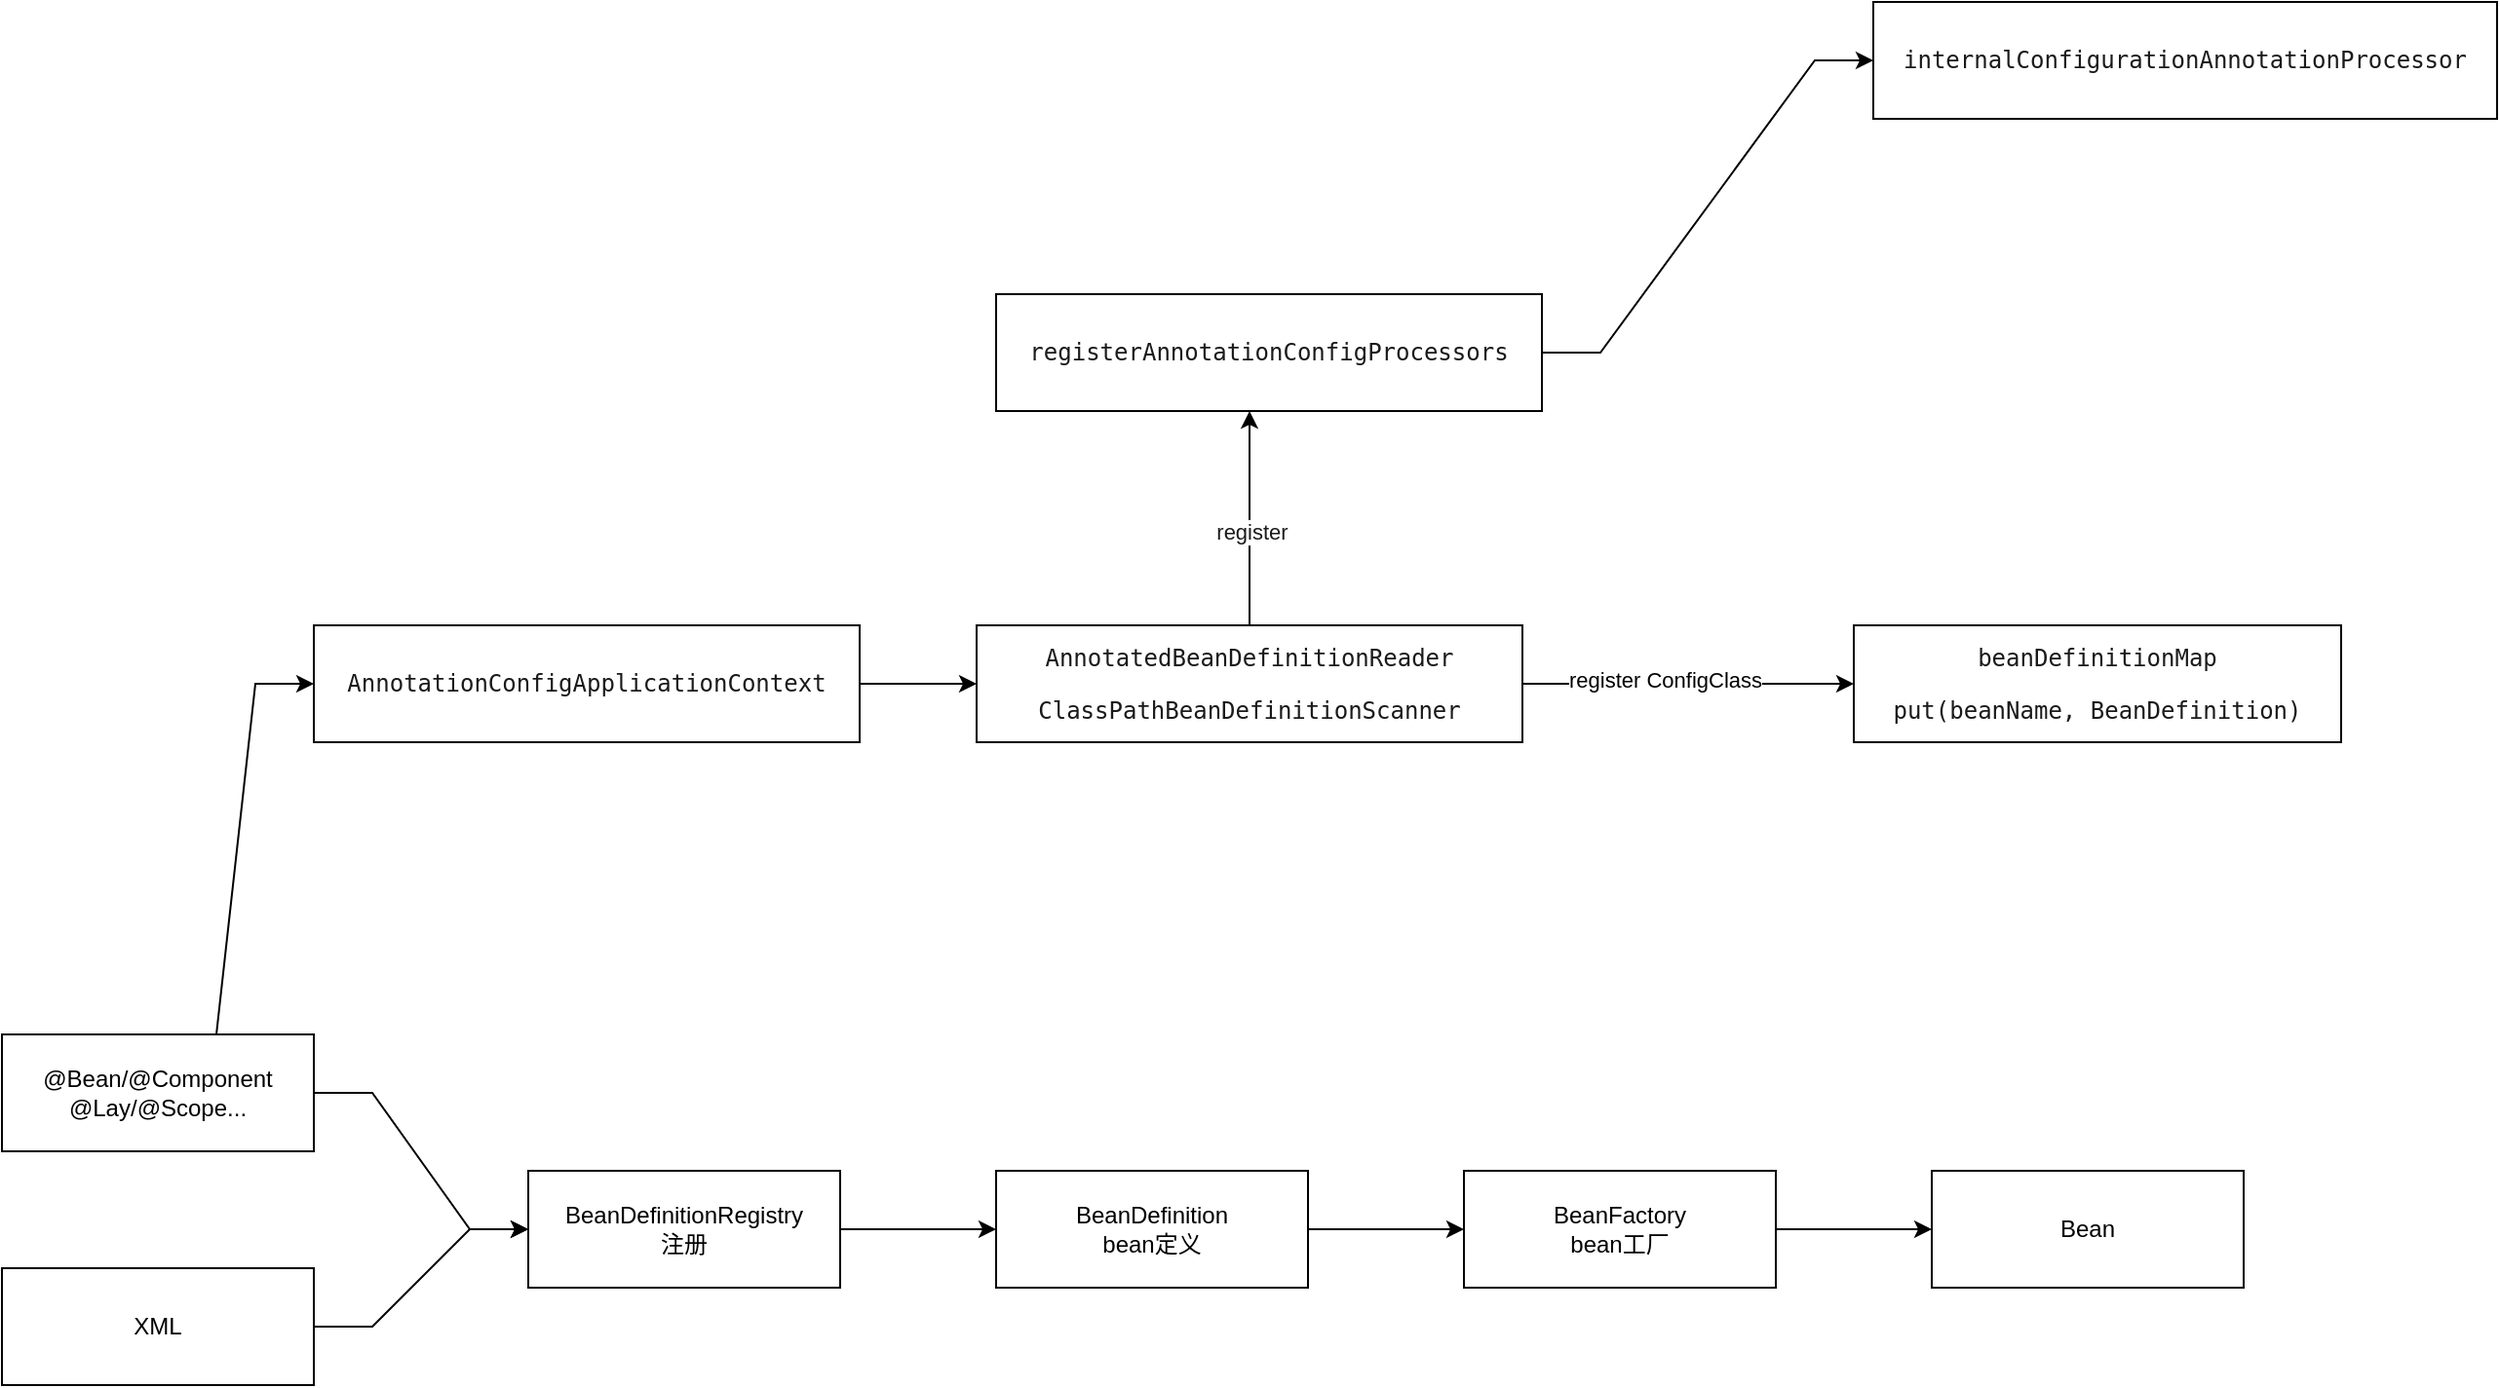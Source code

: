 <mxfile version="14.7.9" type="github" pages="5">
  <diagram id="K8SGduRu8q9ySeJu_fzj" name="Spring">
    <mxGraphModel dx="1426" dy="1963" grid="1" gridSize="10" guides="1" tooltips="1" connect="1" arrows="1" fold="1" page="1" pageScale="1" pageWidth="827" pageHeight="1169" math="0" shadow="0">
      <root>
        <mxCell id="IUudcjfeSw5pYNGF90S7-0" />
        <mxCell id="IUudcjfeSw5pYNGF90S7-1" parent="IUudcjfeSw5pYNGF90S7-0" />
        <mxCell id="Tmd9GVkqugwMTnA3I-ue-9" value="" style="edgeStyle=entityRelationEdgeStyle;rounded=0;orthogonalLoop=1;jettySize=auto;html=1;" edge="1" parent="IUudcjfeSw5pYNGF90S7-1" source="Tmd9GVkqugwMTnA3I-ue-0" target="Tmd9GVkqugwMTnA3I-ue-8">
          <mxGeometry relative="1" as="geometry" />
        </mxCell>
        <mxCell id="MZPZkcBh7F0HJ4gKhi7--7" style="edgeStyle=entityRelationEdgeStyle;rounded=0;orthogonalLoop=1;jettySize=auto;html=1;exitX=0.5;exitY=0;exitDx=0;exitDy=0;entryX=0;entryY=0.5;entryDx=0;entryDy=0;" edge="1" parent="IUudcjfeSw5pYNGF90S7-1" source="Tmd9GVkqugwMTnA3I-ue-0" target="MZPZkcBh7F0HJ4gKhi7--4">
          <mxGeometry relative="1" as="geometry">
            <mxPoint x="330" y="-20" as="targetPoint" />
          </mxGeometry>
        </mxCell>
        <mxCell id="Tmd9GVkqugwMTnA3I-ue-0" value="@Bean/@Component&lt;br&gt;@Lay/@Scope..." style="rounded=0;whiteSpace=wrap;html=1;" vertex="1" parent="IUudcjfeSw5pYNGF90S7-1">
          <mxGeometry x="80" y="40" width="160" height="60" as="geometry" />
        </mxCell>
        <mxCell id="Tmd9GVkqugwMTnA3I-ue-10" style="edgeStyle=entityRelationEdgeStyle;rounded=0;orthogonalLoop=1;jettySize=auto;html=1;exitX=1;exitY=0.5;exitDx=0;exitDy=0;entryX=0;entryY=0.5;entryDx=0;entryDy=0;" edge="1" parent="IUudcjfeSw5pYNGF90S7-1" source="Tmd9GVkqugwMTnA3I-ue-4" target="Tmd9GVkqugwMTnA3I-ue-8">
          <mxGeometry relative="1" as="geometry" />
        </mxCell>
        <mxCell id="Tmd9GVkqugwMTnA3I-ue-4" value="XML" style="rounded=0;whiteSpace=wrap;html=1;" vertex="1" parent="IUudcjfeSw5pYNGF90S7-1">
          <mxGeometry x="80" y="160" width="160" height="60" as="geometry" />
        </mxCell>
        <mxCell id="Tmd9GVkqugwMTnA3I-ue-12" value="" style="edgeStyle=entityRelationEdgeStyle;rounded=0;orthogonalLoop=1;jettySize=auto;html=1;" edge="1" parent="IUudcjfeSw5pYNGF90S7-1" source="Tmd9GVkqugwMTnA3I-ue-8" target="Tmd9GVkqugwMTnA3I-ue-11">
          <mxGeometry relative="1" as="geometry" />
        </mxCell>
        <mxCell id="Tmd9GVkqugwMTnA3I-ue-8" value="BeanDefinitionRegistry&lt;br&gt;注册" style="rounded=0;whiteSpace=wrap;html=1;" vertex="1" parent="IUudcjfeSw5pYNGF90S7-1">
          <mxGeometry x="350" y="110" width="160" height="60" as="geometry" />
        </mxCell>
        <mxCell id="MZPZkcBh7F0HJ4gKhi7--1" value="" style="edgeStyle=entityRelationEdgeStyle;rounded=0;orthogonalLoop=1;jettySize=auto;html=1;" edge="1" parent="IUudcjfeSw5pYNGF90S7-1" source="Tmd9GVkqugwMTnA3I-ue-11" target="MZPZkcBh7F0HJ4gKhi7--0">
          <mxGeometry relative="1" as="geometry" />
        </mxCell>
        <mxCell id="Tmd9GVkqugwMTnA3I-ue-11" value="BeanDefinition&lt;br&gt;bean定义" style="rounded=0;whiteSpace=wrap;html=1;" vertex="1" parent="IUudcjfeSw5pYNGF90S7-1">
          <mxGeometry x="590" y="110" width="160" height="60" as="geometry" />
        </mxCell>
        <mxCell id="MZPZkcBh7F0HJ4gKhi7--3" value="" style="edgeStyle=entityRelationEdgeStyle;rounded=0;orthogonalLoop=1;jettySize=auto;html=1;" edge="1" parent="IUudcjfeSw5pYNGF90S7-1" source="MZPZkcBh7F0HJ4gKhi7--0" target="MZPZkcBh7F0HJ4gKhi7--2">
          <mxGeometry relative="1" as="geometry" />
        </mxCell>
        <mxCell id="MZPZkcBh7F0HJ4gKhi7--0" value="BeanFactory&lt;br&gt;bean工厂" style="rounded=0;whiteSpace=wrap;html=1;" vertex="1" parent="IUudcjfeSw5pYNGF90S7-1">
          <mxGeometry x="830" y="110" width="160" height="60" as="geometry" />
        </mxCell>
        <mxCell id="MZPZkcBh7F0HJ4gKhi7--2" value="Bean" style="rounded=0;whiteSpace=wrap;html=1;" vertex="1" parent="IUudcjfeSw5pYNGF90S7-1">
          <mxGeometry x="1070" y="110" width="160" height="60" as="geometry" />
        </mxCell>
        <mxCell id="MZPZkcBh7F0HJ4gKhi7--9" value="" style="edgeStyle=entityRelationEdgeStyle;rounded=0;orthogonalLoop=1;jettySize=auto;html=1;" edge="1" parent="IUudcjfeSw5pYNGF90S7-1" source="MZPZkcBh7F0HJ4gKhi7--4" target="MZPZkcBh7F0HJ4gKhi7--8">
          <mxGeometry relative="1" as="geometry" />
        </mxCell>
        <mxCell id="MZPZkcBh7F0HJ4gKhi7--4" value="&lt;pre style=&quot;font-family: &amp;#34;monaco&amp;#34; , monospace ; font-size: 9pt&quot;&gt;&lt;span style=&quot;background-color: rgb(255 , 255 , 255)&quot;&gt;&lt;font color=&quot;#1a1a1a&quot;&gt;AnnotationConfigApplicationContext&lt;/font&gt;&lt;/span&gt;&lt;/pre&gt;" style="rounded=0;whiteSpace=wrap;html=1;" vertex="1" parent="IUudcjfeSw5pYNGF90S7-1">
          <mxGeometry x="240" y="-170" width="280" height="60" as="geometry" />
        </mxCell>
        <mxCell id="MZPZkcBh7F0HJ4gKhi7--11" value="" style="edgeStyle=entityRelationEdgeStyle;rounded=0;orthogonalLoop=1;jettySize=auto;html=1;" edge="1" parent="IUudcjfeSw5pYNGF90S7-1" source="MZPZkcBh7F0HJ4gKhi7--8" target="MZPZkcBh7F0HJ4gKhi7--10">
          <mxGeometry relative="1" as="geometry" />
        </mxCell>
        <mxCell id="MZPZkcBh7F0HJ4gKhi7--12" value="register ConfigClass" style="edgeLabel;html=1;align=center;verticalAlign=middle;resizable=0;points=[];" vertex="1" connectable="0" parent="MZPZkcBh7F0HJ4gKhi7--11">
          <mxGeometry x="-0.15" y="2" relative="1" as="geometry">
            <mxPoint as="offset" />
          </mxGeometry>
        </mxCell>
        <mxCell id="MZPZkcBh7F0HJ4gKhi7--16" style="rounded=0;orthogonalLoop=1;jettySize=auto;html=1;exitX=0.5;exitY=0;exitDx=0;exitDy=0;entryX=0.5;entryY=1;entryDx=0;entryDy=0;" edge="1" parent="IUudcjfeSw5pYNGF90S7-1" source="MZPZkcBh7F0HJ4gKhi7--8">
          <mxGeometry relative="1" as="geometry">
            <mxPoint x="720" y="-280" as="targetPoint" />
          </mxGeometry>
        </mxCell>
        <mxCell id="MZPZkcBh7F0HJ4gKhi7--18" value="register" style="edgeLabel;html=1;align=center;verticalAlign=middle;resizable=0;points=[];fontColor=#1A1A1A;" vertex="1" connectable="0" parent="MZPZkcBh7F0HJ4gKhi7--16">
          <mxGeometry x="-0.127" y="-1" relative="1" as="geometry">
            <mxPoint as="offset" />
          </mxGeometry>
        </mxCell>
        <mxCell id="MZPZkcBh7F0HJ4gKhi7--8" value="&lt;pre style=&quot;font-family: &amp;#34;monaco&amp;#34; , monospace ; font-size: 9pt&quot;&gt;&lt;pre style=&quot;font-family: &amp;#34;monaco&amp;#34; , monospace ; font-size: 9pt&quot;&gt;&lt;span style=&quot;background-color: rgb(255 , 255 , 255)&quot;&gt;&lt;font color=&quot;#1a1a1a&quot;&gt;AnnotatedBeanDefinitionReader&lt;/font&gt;&lt;/span&gt;&lt;/pre&gt;&lt;pre style=&quot;font-family: &amp;#34;monaco&amp;#34; , monospace ; font-size: 9pt&quot;&gt;&lt;pre style=&quot;font-family: &amp;#34;monaco&amp;#34; , monospace ; font-size: 9pt&quot;&gt;&lt;font color=&quot;#1a1a1a&quot; style=&quot;background-color: rgb(255 , 255 , 255)&quot;&gt;ClassPathBeanDefinitionScanner&lt;/font&gt;&lt;/pre&gt;&lt;/pre&gt;&lt;/pre&gt;" style="rounded=0;whiteSpace=wrap;html=1;" vertex="1" parent="IUudcjfeSw5pYNGF90S7-1">
          <mxGeometry x="580" y="-170" width="280" height="60" as="geometry" />
        </mxCell>
        <mxCell id="MZPZkcBh7F0HJ4gKhi7--10" value="&lt;pre style=&quot;font-family: &amp;#34;monaco&amp;#34; , monospace ; font-size: 9pt&quot;&gt;&lt;pre style=&quot;font-family: &amp;#34;monaco&amp;#34; , monospace ; font-size: 9pt&quot;&gt;&lt;pre style=&quot;font-family: &amp;#34;monaco&amp;#34; , monospace ; font-size: 9pt&quot;&gt;&lt;pre style=&quot;font-family: &amp;#34;monaco&amp;#34; , monospace ; font-size: 9pt&quot;&gt;&lt;pre style=&quot;font-family: &amp;#34;monaco&amp;#34; , monospace ; font-size: 9pt&quot;&gt;&lt;font color=&quot;#1a1a1a&quot; style=&quot;background-color: rgb(255 , 255 , 255)&quot;&gt;beanDefinitionMap&lt;/font&gt;&lt;/pre&gt;&lt;pre style=&quot;font-family: &amp;#34;monaco&amp;#34; , monospace ; font-size: 9pt&quot;&gt;&lt;font color=&quot;#1a1a1a&quot;&gt;&lt;span style=&quot;background-color: rgb(255 , 255 , 255)&quot;&gt;put(beanName, BeanDefinition)&lt;/span&gt;&lt;/font&gt;&lt;/pre&gt;&lt;/pre&gt;&lt;/pre&gt;&lt;/pre&gt;&lt;/pre&gt;" style="rounded=0;whiteSpace=wrap;html=1;" vertex="1" parent="IUudcjfeSw5pYNGF90S7-1">
          <mxGeometry x="1030" y="-170" width="250" height="60" as="geometry" />
        </mxCell>
        <mxCell id="MZPZkcBh7F0HJ4gKhi7--21" value="" style="edgeStyle=entityRelationEdgeStyle;rounded=0;orthogonalLoop=1;jettySize=auto;html=1;fontColor=#1A1A1A;exitX=1;exitY=0.5;exitDx=0;exitDy=0;entryX=0;entryY=0.5;entryDx=0;entryDy=0;" edge="1" parent="IUudcjfeSw5pYNGF90S7-1" source="MZPZkcBh7F0HJ4gKhi7--19" target="MZPZkcBh7F0HJ4gKhi7--20">
          <mxGeometry relative="1" as="geometry" />
        </mxCell>
        <mxCell id="MZPZkcBh7F0HJ4gKhi7--19" value="&lt;pre style=&quot;font-family: &amp;#34;monaco&amp;#34; , monospace ; font-size: 9pt&quot;&gt;&lt;pre style=&quot;font-family: &amp;#34;monaco&amp;#34; , monospace ; font-size: 9pt&quot;&gt;&lt;pre style=&quot;color: rgb(26 , 26 , 26) ; font-size: 9pt ; font-family: &amp;#34;monaco&amp;#34; , monospace&quot;&gt;registerAnnotationConfigProcessors&lt;/pre&gt;&lt;/pre&gt;&lt;/pre&gt;" style="rounded=0;whiteSpace=wrap;html=1;" vertex="1" parent="IUudcjfeSw5pYNGF90S7-1">
          <mxGeometry x="590" y="-340" width="280" height="60" as="geometry" />
        </mxCell>
        <mxCell id="MZPZkcBh7F0HJ4gKhi7--20" value="&lt;pre style=&quot;font-family: &amp;#34;monaco&amp;#34; , monospace ; font-size: 9pt&quot;&gt;&lt;pre style=&quot;font-family: &amp;#34;monaco&amp;#34; , monospace ; font-size: 9pt&quot;&gt;&lt;pre style=&quot;font-size: 9pt ; font-family: &amp;#34;monaco&amp;#34; , monospace&quot;&gt;&lt;pre style=&quot;font-family: &amp;#34;monaco&amp;#34; , monospace ; font-size: 9pt&quot;&gt;&lt;font color=&quot;#1a1a1a&quot; style=&quot;background-color: rgb(255 , 255 , 255)&quot;&gt;internalConfigurationAnnotationProcessor&lt;/font&gt;&lt;/pre&gt;&lt;/pre&gt;&lt;/pre&gt;&lt;/pre&gt;" style="rounded=0;whiteSpace=wrap;html=1;" vertex="1" parent="IUudcjfeSw5pYNGF90S7-1">
          <mxGeometry x="1040" y="-490" width="320" height="60" as="geometry" />
        </mxCell>
      </root>
    </mxGraphModel>
  </diagram>
  <diagram id="S7iFQqADGbCx8YZnIeWo" name="bean生命周期">
    <mxGraphModel dx="2253" dy="794" grid="1" gridSize="10" guides="1" tooltips="1" connect="1" arrows="1" fold="1" page="1" pageScale="1" pageWidth="827" pageHeight="1169" math="0" shadow="0">
      <root>
        <mxCell id="0" />
        <mxCell id="1" parent="0" />
        <mxCell id="FoT4ogBL0ZoOoOP0HEYb-7" value="" style="edgeStyle=orthogonalEdgeStyle;rounded=0;orthogonalLoop=1;jettySize=auto;html=1;fontColor=#000000;labelBackgroundColor=#FFFFFF;" parent="1" source="FoT4ogBL0ZoOoOP0HEYb-1" target="FoT4ogBL0ZoOoOP0HEYb-6" edge="1">
          <mxGeometry relative="1" as="geometry" />
        </mxCell>
        <mxCell id="FoT4ogBL0ZoOoOP0HEYb-9" value="" style="edgeStyle=orthogonalEdgeStyle;rounded=0;orthogonalLoop=1;jettySize=auto;html=1;labelBackgroundColor=#FFFFFF;fontColor=#000000;" parent="1" source="FoT4ogBL0ZoOoOP0HEYb-1" target="FoT4ogBL0ZoOoOP0HEYb-8" edge="1">
          <mxGeometry relative="1" as="geometry" />
        </mxCell>
        <mxCell id="FoT4ogBL0ZoOoOP0HEYb-1" value="&lt;pre style=&quot;font-family: monaco, monospace; font-size: 9pt;&quot;&gt;&lt;span style=&quot;font-style: italic;&quot;&gt;BeanNameAware&lt;/span&gt;&lt;/pre&gt;" style="rounded=1;whiteSpace=wrap;html=1;absoluteArcSize=1;arcSize=14;strokeWidth=2;labelBackgroundColor=#CCE5FF;fontColor=#99004D;" parent="1" vertex="1">
          <mxGeometry x="80" y="40" width="120" height="40" as="geometry" />
        </mxCell>
        <mxCell id="FoT4ogBL0ZoOoOP0HEYb-6" value="&lt;pre style=&quot;color: rgb(169, 183, 198); font-family: monaco, monospace; font-size: 9pt;&quot;&gt;&lt;pre style=&quot;font-family: &amp;quot;monaco&amp;quot; , monospace ; font-size: 9pt&quot;&gt;&lt;span style=&quot;color: #629755 ; font-style: italic&quot;&gt;setBeanName&lt;/span&gt;&lt;/pre&gt;&lt;/pre&gt;" style="rounded=1;whiteSpace=wrap;html=1;absoluteArcSize=1;arcSize=14;strokeWidth=2;labelBackgroundColor=#FFFFFF;" parent="1" vertex="1">
          <mxGeometry x="280" y="40" width="120" height="40" as="geometry" />
        </mxCell>
        <mxCell id="FoT4ogBL0ZoOoOP0HEYb-13" value="" style="edgeStyle=orthogonalEdgeStyle;rounded=0;orthogonalLoop=1;jettySize=auto;html=1;labelBackgroundColor=#FFFFFF;fontColor=#000000;" parent="1" source="FoT4ogBL0ZoOoOP0HEYb-8" target="FoT4ogBL0ZoOoOP0HEYb-12" edge="1">
          <mxGeometry relative="1" as="geometry" />
        </mxCell>
        <mxCell id="FoT4ogBL0ZoOoOP0HEYb-15" value="" style="edgeStyle=orthogonalEdgeStyle;rounded=0;orthogonalLoop=1;jettySize=auto;html=1;labelBackgroundColor=#FFFFFF;fontColor=#000000;" parent="1" source="FoT4ogBL0ZoOoOP0HEYb-8" target="FoT4ogBL0ZoOoOP0HEYb-14" edge="1">
          <mxGeometry relative="1" as="geometry" />
        </mxCell>
        <mxCell id="FoT4ogBL0ZoOoOP0HEYb-8" value="&lt;pre style=&quot;font-family: monaco, monospace; font-size: 9pt;&quot;&gt;&lt;pre style=&quot;font-family: monaco, monospace; font-size: 9pt;&quot;&gt;&lt;span style=&quot;font-style: italic;&quot;&gt;BeanClassLoaderAware&lt;/span&gt;&lt;/pre&gt;&lt;/pre&gt;" style="rounded=1;whiteSpace=wrap;html=1;absoluteArcSize=1;arcSize=14;strokeWidth=2;labelBackgroundColor=#CCE5FF;fontColor=#99004D;" parent="1" vertex="1">
          <mxGeometry x="50" y="160" width="180" height="40" as="geometry" />
        </mxCell>
        <mxCell id="FoT4ogBL0ZoOoOP0HEYb-12" value="&lt;pre style=&quot;color: rgb(169 , 183 , 198) ; font-family: &amp;quot;monaco&amp;quot; , monospace ; font-size: 9pt&quot;&gt;&lt;pre style=&quot;font-family: monaco, monospace; font-size: 9pt;&quot;&gt;&lt;pre style=&quot;font-family: &amp;quot;monaco&amp;quot; , monospace ; font-size: 9pt&quot;&gt;&lt;span style=&quot;color: #629755 ; font-style: italic&quot;&gt;setBeanClassLoader&lt;/span&gt;&lt;/pre&gt;&lt;/pre&gt;&lt;/pre&gt;" style="rounded=1;whiteSpace=wrap;html=1;absoluteArcSize=1;arcSize=14;strokeWidth=2;labelBackgroundColor=#FFFFFF;" parent="1" vertex="1">
          <mxGeometry x="310" y="160" width="180" height="40" as="geometry" />
        </mxCell>
        <mxCell id="FoT4ogBL0ZoOoOP0HEYb-17" value="" style="edgeStyle=orthogonalEdgeStyle;rounded=0;orthogonalLoop=1;jettySize=auto;html=1;labelBackgroundColor=#FFFFFF;fontColor=#000000;" parent="1" source="FoT4ogBL0ZoOoOP0HEYb-14" target="FoT4ogBL0ZoOoOP0HEYb-16" edge="1">
          <mxGeometry relative="1" as="geometry" />
        </mxCell>
        <mxCell id="FoT4ogBL0ZoOoOP0HEYb-19" value="" style="edgeStyle=orthogonalEdgeStyle;rounded=0;orthogonalLoop=1;jettySize=auto;html=1;labelBackgroundColor=#FFFFFF;fontColor=#000000;" parent="1" source="FoT4ogBL0ZoOoOP0HEYb-14" target="FoT4ogBL0ZoOoOP0HEYb-18" edge="1">
          <mxGeometry relative="1" as="geometry" />
        </mxCell>
        <mxCell id="FoT4ogBL0ZoOoOP0HEYb-14" value="&lt;pre style=&quot;font-family: monaco, monospace; font-size: 9pt;&quot;&gt;&lt;span style=&quot;font-style: italic;&quot;&gt;BeanFactoryAware&lt;/span&gt;&lt;/pre&gt;" style="rounded=1;whiteSpace=wrap;html=1;absoluteArcSize=1;arcSize=14;strokeWidth=2;labelBackgroundColor=#CCE5FF;fontColor=#99004D;" parent="1" vertex="1">
          <mxGeometry x="50" y="280" width="180" height="40" as="geometry" />
        </mxCell>
        <mxCell id="FoT4ogBL0ZoOoOP0HEYb-16" value="&lt;pre style=&quot;color: rgb(169, 183, 198); font-family: monaco, monospace; font-size: 9pt;&quot;&gt;&lt;pre style=&quot;font-family: &amp;quot;monaco&amp;quot; , monospace ; font-size: 9pt&quot;&gt;&lt;span style=&quot;color: #629755 ; font-style: italic&quot;&gt;setBeanFactory&lt;/span&gt;&lt;/pre&gt;&lt;/pre&gt;" style="rounded=1;whiteSpace=wrap;html=1;absoluteArcSize=1;arcSize=14;strokeWidth=2;labelBackgroundColor=#FFFFFF;" parent="1" vertex="1">
          <mxGeometry x="310" y="280" width="180" height="40" as="geometry" />
        </mxCell>
        <mxCell id="FoT4ogBL0ZoOoOP0HEYb-21" value="" style="edgeStyle=orthogonalEdgeStyle;rounded=0;orthogonalLoop=1;jettySize=auto;html=1;labelBackgroundColor=#FFFFFF;fontColor=#000000;" parent="1" source="FoT4ogBL0ZoOoOP0HEYb-18" target="FoT4ogBL0ZoOoOP0HEYb-20" edge="1">
          <mxGeometry relative="1" as="geometry" />
        </mxCell>
        <mxCell id="FoT4ogBL0ZoOoOP0HEYb-23" value="" style="edgeStyle=orthogonalEdgeStyle;rounded=0;orthogonalLoop=1;jettySize=auto;html=1;labelBackgroundColor=#FFFFFF;fontColor=#000000;" parent="1" source="FoT4ogBL0ZoOoOP0HEYb-18" target="FoT4ogBL0ZoOoOP0HEYb-22" edge="1">
          <mxGeometry relative="1" as="geometry" />
        </mxCell>
        <mxCell id="FoT4ogBL0ZoOoOP0HEYb-18" value="&lt;pre style=&quot;font-family: monaco, monospace; font-size: 9pt;&quot;&gt;&lt;pre style=&quot;font-family: &amp;quot;monaco&amp;quot; , monospace ; font-size: 9pt&quot;&gt;&lt;span style=&quot;font-style: italic;&quot;&gt;EnvironmentAware&lt;/span&gt;&lt;/pre&gt;&lt;/pre&gt;" style="rounded=1;whiteSpace=wrap;html=1;absoluteArcSize=1;arcSize=14;strokeWidth=2;labelBackgroundColor=#CCE5FF;fontColor=#99004D;" parent="1" vertex="1">
          <mxGeometry x="50" y="400" width="180" height="40" as="geometry" />
        </mxCell>
        <mxCell id="FoT4ogBL0ZoOoOP0HEYb-20" value="&lt;pre style=&quot;color: rgb(169, 183, 198); font-family: monaco, monospace; font-size: 9pt;&quot;&gt;&lt;pre style=&quot;font-family: &amp;quot;monaco&amp;quot; , monospace ; font-size: 9pt&quot;&gt;&lt;pre style=&quot;font-family: &amp;quot;monaco&amp;quot; , monospace ; font-size: 9pt&quot;&gt;&lt;span style=&quot;color: #629755 ; font-style: italic&quot;&gt;setEnvironment&lt;/span&gt;&lt;/pre&gt;&lt;/pre&gt;&lt;/pre&gt;" style="rounded=1;whiteSpace=wrap;html=1;absoluteArcSize=1;arcSize=14;strokeWidth=2;labelBackgroundColor=#FFFFFF;" parent="1" vertex="1">
          <mxGeometry x="310" y="400" width="180" height="40" as="geometry" />
        </mxCell>
        <mxCell id="FoT4ogBL0ZoOoOP0HEYb-25" value="" style="edgeStyle=orthogonalEdgeStyle;rounded=0;orthogonalLoop=1;jettySize=auto;html=1;labelBackgroundColor=#FFFFFF;fontColor=#000000;" parent="1" source="FoT4ogBL0ZoOoOP0HEYb-22" target="FoT4ogBL0ZoOoOP0HEYb-24" edge="1">
          <mxGeometry relative="1" as="geometry" />
        </mxCell>
        <mxCell id="FoT4ogBL0ZoOoOP0HEYb-27" value="" style="edgeStyle=orthogonalEdgeStyle;rounded=0;orthogonalLoop=1;jettySize=auto;html=1;labelBackgroundColor=#FFFFFF;fontColor=#000000;" parent="1" source="FoT4ogBL0ZoOoOP0HEYb-22" target="FoT4ogBL0ZoOoOP0HEYb-26" edge="1">
          <mxGeometry relative="1" as="geometry" />
        </mxCell>
        <mxCell id="FoT4ogBL0ZoOoOP0HEYb-22" value="&lt;pre style=&quot;font-family: monaco, monospace; font-size: 9pt;&quot;&gt;&lt;pre style=&quot;font-family: &amp;quot;monaco&amp;quot; , monospace ; font-size: 9pt&quot;&gt;&lt;pre style=&quot;font-family: monaco, monospace; font-size: 9pt;&quot;&gt;&lt;span style=&quot;font-style: italic;&quot;&gt;EmbeddedValueResolverAware&lt;/span&gt;&lt;/pre&gt;&lt;/pre&gt;&lt;/pre&gt;" style="rounded=1;whiteSpace=wrap;html=1;absoluteArcSize=1;arcSize=14;strokeWidth=2;labelBackgroundColor=#CCE5FF;fontColor=#99004D;" parent="1" vertex="1">
          <mxGeometry x="35" y="520" width="210" height="40" as="geometry" />
        </mxCell>
        <mxCell id="FoT4ogBL0ZoOoOP0HEYb-24" value="&lt;pre style=&quot;color: rgb(169 , 183 , 198) ; font-family: &amp;quot;monaco&amp;quot; , monospace ; font-size: 9pt&quot;&gt;&lt;pre style=&quot;font-family: &amp;quot;monaco&amp;quot; , monospace ; font-size: 9pt&quot;&gt;&lt;pre style=&quot;font-family: monaco, monospace; font-size: 9pt;&quot;&gt;&lt;pre style=&quot;font-family: &amp;quot;monaco&amp;quot; , monospace ; font-size: 9pt&quot;&gt;&lt;span style=&quot;color: #629755 ; font-style: italic&quot;&gt;setEmbeddedValueResolver&lt;/span&gt;&lt;/pre&gt;&lt;/pre&gt;&lt;/pre&gt;&lt;/pre&gt;" style="rounded=1;whiteSpace=wrap;html=1;absoluteArcSize=1;arcSize=14;strokeWidth=2;labelBackgroundColor=#FFFFFF;" parent="1" vertex="1">
          <mxGeometry x="325" y="520" width="210" height="40" as="geometry" />
        </mxCell>
        <mxCell id="FoT4ogBL0ZoOoOP0HEYb-31" value="" style="edgeStyle=orthogonalEdgeStyle;rounded=0;orthogonalLoop=1;jettySize=auto;html=1;labelBackgroundColor=#FFFFFF;fontColor=#000000;" parent="1" source="FoT4ogBL0ZoOoOP0HEYb-26" target="FoT4ogBL0ZoOoOP0HEYb-30" edge="1">
          <mxGeometry relative="1" as="geometry" />
        </mxCell>
        <mxCell id="FoT4ogBL0ZoOoOP0HEYb-33" value="" style="edgeStyle=orthogonalEdgeStyle;rounded=0;orthogonalLoop=1;jettySize=auto;html=1;labelBackgroundColor=#FFFFFF;fontColor=#000000;" parent="1" source="FoT4ogBL0ZoOoOP0HEYb-26" target="FoT4ogBL0ZoOoOP0HEYb-32" edge="1">
          <mxGeometry relative="1" as="geometry" />
        </mxCell>
        <mxCell id="FoT4ogBL0ZoOoOP0HEYb-73" value="" style="edgeStyle=orthogonalEdgeStyle;rounded=0;orthogonalLoop=1;jettySize=auto;html=1;labelBackgroundColor=#FFFFFF;fontColor=#000000;" parent="1" source="FoT4ogBL0ZoOoOP0HEYb-26" target="FoT4ogBL0ZoOoOP0HEYb-72" edge="1">
          <mxGeometry relative="1" as="geometry" />
        </mxCell>
        <mxCell id="FoT4ogBL0ZoOoOP0HEYb-26" value="&lt;pre style=&quot;font-family: monaco, monospace; font-size: 9pt;&quot;&gt;&lt;pre style=&quot;font-family: &amp;quot;monaco&amp;quot; , monospace ; font-size: 9pt&quot;&gt;&lt;pre style=&quot;font-family: monaco, monospace; font-size: 9pt;&quot;&gt;&lt;pre style=&quot;font-family: &amp;quot;monaco&amp;quot; , monospace ; font-size: 9pt&quot;&gt;&lt;span style=&quot;font-style: italic;&quot;&gt;ResourceLoaderAware&lt;/span&gt;&lt;/pre&gt;&lt;/pre&gt;&lt;/pre&gt;&lt;/pre&gt;" style="rounded=1;whiteSpace=wrap;html=1;absoluteArcSize=1;arcSize=14;strokeWidth=2;labelBackgroundColor=#CCE5FF;fontColor=#99004D;" parent="1" vertex="1">
          <mxGeometry x="52.5" y="640" width="175" height="40" as="geometry" />
        </mxCell>
        <mxCell id="FoT4ogBL0ZoOoOP0HEYb-30" value="&lt;pre style=&quot;color: rgb(169 , 183 , 198) ; font-family: &amp;quot;monaco&amp;quot; , monospace ; font-size: 9pt&quot;&gt;&lt;pre style=&quot;font-family: &amp;quot;monaco&amp;quot; , monospace ; font-size: 9pt&quot;&gt;&lt;pre style=&quot;font-family: monaco, monospace; font-size: 9pt;&quot;&gt;&lt;pre style=&quot;font-family: &amp;quot;monaco&amp;quot; , monospace ; font-size: 9pt&quot;&gt;&lt;pre style=&quot;font-family: &amp;quot;monaco&amp;quot; , monospace ; font-size: 9pt&quot;&gt;&lt;span style=&quot;color: #629755 ; font-style: italic&quot;&gt;setResourceLoader&lt;/span&gt;&lt;/pre&gt;&lt;/pre&gt;&lt;/pre&gt;&lt;/pre&gt;&lt;/pre&gt;" style="rounded=1;whiteSpace=wrap;html=1;absoluteArcSize=1;arcSize=14;strokeWidth=2;labelBackgroundColor=#FFFFFF;" parent="1" vertex="1">
          <mxGeometry x="307.5" y="640" width="175" height="40" as="geometry" />
        </mxCell>
        <mxCell id="FoT4ogBL0ZoOoOP0HEYb-35" value="" style="edgeStyle=orthogonalEdgeStyle;rounded=0;orthogonalLoop=1;jettySize=auto;html=1;labelBackgroundColor=#FFFFFF;fontColor=#000000;" parent="1" source="FoT4ogBL0ZoOoOP0HEYb-32" target="FoT4ogBL0ZoOoOP0HEYb-34" edge="1">
          <mxGeometry relative="1" as="geometry" />
        </mxCell>
        <mxCell id="FoT4ogBL0ZoOoOP0HEYb-37" value="" style="edgeStyle=orthogonalEdgeStyle;rounded=0;orthogonalLoop=1;jettySize=auto;html=1;labelBackgroundColor=#FFFFFF;fontColor=#000000;" parent="1" source="FoT4ogBL0ZoOoOP0HEYb-32" target="FoT4ogBL0ZoOoOP0HEYb-36" edge="1">
          <mxGeometry relative="1" as="geometry" />
        </mxCell>
        <mxCell id="FoT4ogBL0ZoOoOP0HEYb-75" value="" style="edgeStyle=orthogonalEdgeStyle;rounded=0;orthogonalLoop=1;jettySize=auto;html=1;labelBackgroundColor=#FFFFFF;fontColor=#000000;" parent="1" source="FoT4ogBL0ZoOoOP0HEYb-32" target="FoT4ogBL0ZoOoOP0HEYb-74" edge="1">
          <mxGeometry relative="1" as="geometry" />
        </mxCell>
        <mxCell id="FoT4ogBL0ZoOoOP0HEYb-32" value="&lt;pre style=&quot;font-family: monaco, monospace; font-size: 9pt;&quot;&gt;&lt;pre style=&quot;font-family: &amp;quot;monaco&amp;quot; , monospace ; font-size: 9pt&quot;&gt;&lt;pre style=&quot;font-family: monaco, monospace; font-size: 9pt;&quot;&gt;&lt;pre style=&quot;font-family: &amp;quot;monaco&amp;quot; , monospace ; font-size: 9pt&quot;&gt;&lt;pre style=&quot;font-family: &amp;quot;monaco&amp;quot; , monospace ; font-size: 9pt&quot;&gt;&lt;span style=&quot;font-style: italic;&quot;&gt;ApplicationEventPublisherAware&lt;/span&gt;&lt;/pre&gt;&lt;/pre&gt;&lt;/pre&gt;&lt;/pre&gt;&lt;/pre&gt;" style="rounded=1;whiteSpace=wrap;html=1;absoluteArcSize=1;arcSize=14;strokeWidth=2;labelBackgroundColor=#CCE5FF;fontColor=#99004D;" parent="1" vertex="1">
          <mxGeometry x="16.25" y="760" width="247.5" height="40" as="geometry" />
        </mxCell>
        <mxCell id="FoT4ogBL0ZoOoOP0HEYb-34" value="&lt;pre style=&quot;color: rgb(169 , 183 , 198) ; font-family: &amp;quot;monaco&amp;quot; , monospace ; font-size: 9pt&quot;&gt;&lt;pre style=&quot;font-family: &amp;quot;monaco&amp;quot; , monospace ; font-size: 9pt&quot;&gt;&lt;pre style=&quot;font-family: monaco, monospace; font-size: 9pt;&quot;&gt;&lt;pre style=&quot;font-family: &amp;quot;monaco&amp;quot; , monospace ; font-size: 9pt&quot;&gt;&lt;pre style=&quot;font-family: &amp;quot;monaco&amp;quot; , monospace ; font-size: 9pt&quot;&gt;&lt;pre style=&quot;font-family: &amp;quot;monaco&amp;quot; , monospace ; font-size: 9pt&quot;&gt;&lt;span style=&quot;color: #629755 ; font-style: italic&quot;&gt;setApplicationEventPublisher&lt;/span&gt;&lt;/pre&gt;&lt;/pre&gt;&lt;/pre&gt;&lt;/pre&gt;&lt;/pre&gt;&lt;/pre&gt;" style="rounded=1;whiteSpace=wrap;html=1;absoluteArcSize=1;arcSize=14;strokeWidth=2;labelBackgroundColor=#FFFFFF;" parent="1" vertex="1">
          <mxGeometry x="343.75" y="760" width="247.5" height="40" as="geometry" />
        </mxCell>
        <mxCell id="FoT4ogBL0ZoOoOP0HEYb-39" value="" style="edgeStyle=orthogonalEdgeStyle;rounded=0;orthogonalLoop=1;jettySize=auto;html=1;labelBackgroundColor=#FFFFFF;fontColor=#000000;" parent="1" source="FoT4ogBL0ZoOoOP0HEYb-36" target="FoT4ogBL0ZoOoOP0HEYb-38" edge="1">
          <mxGeometry relative="1" as="geometry" />
        </mxCell>
        <mxCell id="FoT4ogBL0ZoOoOP0HEYb-41" value="" style="edgeStyle=orthogonalEdgeStyle;rounded=0;orthogonalLoop=1;jettySize=auto;html=1;labelBackgroundColor=#FFFFFF;fontColor=#000000;" parent="1" source="FoT4ogBL0ZoOoOP0HEYb-36" target="FoT4ogBL0ZoOoOP0HEYb-40" edge="1">
          <mxGeometry relative="1" as="geometry" />
        </mxCell>
        <mxCell id="FoT4ogBL0ZoOoOP0HEYb-77" value="" style="edgeStyle=orthogonalEdgeStyle;rounded=0;orthogonalLoop=1;jettySize=auto;html=1;labelBackgroundColor=#FFFFFF;fontColor=#000000;" parent="1" source="FoT4ogBL0ZoOoOP0HEYb-36" target="FoT4ogBL0ZoOoOP0HEYb-76" edge="1">
          <mxGeometry relative="1" as="geometry" />
        </mxCell>
        <mxCell id="FoT4ogBL0ZoOoOP0HEYb-36" value="&lt;pre style=&quot;font-family: monaco, monospace; font-size: 9pt;&quot;&gt;&lt;pre style=&quot;font-family: &amp;quot;monaco&amp;quot; , monospace ; font-size: 9pt&quot;&gt;&lt;pre style=&quot;font-family: monaco, monospace; font-size: 9pt;&quot;&gt;&lt;pre style=&quot;font-family: &amp;quot;monaco&amp;quot; , monospace ; font-size: 9pt&quot;&gt;&lt;pre style=&quot;font-family: &amp;quot;monaco&amp;quot; , monospace ; font-size: 9pt&quot;&gt;&lt;pre style=&quot;font-family: &amp;quot;monaco&amp;quot; , monospace ; font-size: 9pt&quot;&gt;&lt;span style=&quot;font-style: italic;&quot;&gt;MessageSourceAware&lt;/span&gt;&lt;/pre&gt;&lt;/pre&gt;&lt;/pre&gt;&lt;/pre&gt;&lt;/pre&gt;&lt;/pre&gt;" style="rounded=1;whiteSpace=wrap;html=1;absoluteArcSize=1;arcSize=14;strokeWidth=2;labelBackgroundColor=#CCE5FF;fontColor=#99004D;" parent="1" vertex="1">
          <mxGeometry x="43.13" y="880" width="193.75" height="40" as="geometry" />
        </mxCell>
        <mxCell id="FoT4ogBL0ZoOoOP0HEYb-38" value="&lt;pre style=&quot;color: rgb(169 , 183 , 198) ; font-family: &amp;quot;monaco&amp;quot; , monospace ; font-size: 9pt&quot;&gt;&lt;pre style=&quot;font-family: &amp;quot;monaco&amp;quot; , monospace ; font-size: 9pt&quot;&gt;&lt;pre style=&quot;font-family: monaco, monospace; font-size: 9pt;&quot;&gt;&lt;pre style=&quot;font-family: &amp;quot;monaco&amp;quot; , monospace ; font-size: 9pt&quot;&gt;&lt;pre style=&quot;font-family: &amp;quot;monaco&amp;quot; , monospace ; font-size: 9pt&quot;&gt;&lt;pre style=&quot;font-family: &amp;quot;monaco&amp;quot; , monospace ; font-size: 9pt&quot;&gt;&lt;pre style=&quot;font-family: &amp;quot;monaco&amp;quot; , monospace ; font-size: 9pt&quot;&gt;&lt;span style=&quot;color: #629755 ; font-style: italic&quot;&gt;setMessageSource&lt;/span&gt;&lt;/pre&gt;&lt;/pre&gt;&lt;/pre&gt;&lt;/pre&gt;&lt;/pre&gt;&lt;/pre&gt;&lt;/pre&gt;" style="rounded=1;whiteSpace=wrap;html=1;absoluteArcSize=1;arcSize=14;strokeWidth=2;labelBackgroundColor=#FFFFFF;" parent="1" vertex="1">
          <mxGeometry x="316.88" y="880" width="193.75" height="40" as="geometry" />
        </mxCell>
        <mxCell id="FoT4ogBL0ZoOoOP0HEYb-43" value="" style="edgeStyle=orthogonalEdgeStyle;rounded=0;orthogonalLoop=1;jettySize=auto;html=1;labelBackgroundColor=#FFFFFF;fontColor=#000000;" parent="1" source="FoT4ogBL0ZoOoOP0HEYb-40" target="FoT4ogBL0ZoOoOP0HEYb-42" edge="1">
          <mxGeometry relative="1" as="geometry" />
        </mxCell>
        <mxCell id="FoT4ogBL0ZoOoOP0HEYb-45" value="" style="edgeStyle=orthogonalEdgeStyle;rounded=0;orthogonalLoop=1;jettySize=auto;html=1;labelBackgroundColor=#FFFFFF;fontColor=#000000;" parent="1" source="FoT4ogBL0ZoOoOP0HEYb-40" target="FoT4ogBL0ZoOoOP0HEYb-44" edge="1">
          <mxGeometry relative="1" as="geometry" />
        </mxCell>
        <mxCell id="FoT4ogBL0ZoOoOP0HEYb-79" value="" style="edgeStyle=orthogonalEdgeStyle;rounded=0;orthogonalLoop=1;jettySize=auto;html=1;labelBackgroundColor=#FFFFFF;fontColor=#000000;" parent="1" source="FoT4ogBL0ZoOoOP0HEYb-40" target="FoT4ogBL0ZoOoOP0HEYb-78" edge="1">
          <mxGeometry relative="1" as="geometry" />
        </mxCell>
        <mxCell id="FoT4ogBL0ZoOoOP0HEYb-40" value="&lt;pre style=&quot;font-family: monaco, monospace; font-size: 9pt;&quot;&gt;&lt;pre style=&quot;font-family: &amp;quot;monaco&amp;quot; , monospace ; font-size: 9pt&quot;&gt;&lt;pre style=&quot;font-family: monaco, monospace; font-size: 9pt;&quot;&gt;&lt;pre style=&quot;font-family: &amp;quot;monaco&amp;quot; , monospace ; font-size: 9pt&quot;&gt;&lt;pre style=&quot;font-family: &amp;quot;monaco&amp;quot; , monospace ; font-size: 9pt&quot;&gt;&lt;pre style=&quot;font-family: &amp;quot;monaco&amp;quot; , monospace ; font-size: 9pt&quot;&gt;&lt;pre style=&quot;font-family: &amp;quot;monaco&amp;quot; , monospace ; font-size: 9pt&quot;&gt;&lt;span style=&quot;font-style: italic;&quot;&gt;ApplicationContextAware&lt;/span&gt;&lt;/pre&gt;&lt;/pre&gt;&lt;/pre&gt;&lt;/pre&gt;&lt;/pre&gt;&lt;/pre&gt;&lt;/pre&gt;" style="rounded=1;whiteSpace=wrap;html=1;absoluteArcSize=1;arcSize=14;strokeWidth=2;labelBackgroundColor=#CCE5FF;fontColor=#99004D;" parent="1" vertex="1">
          <mxGeometry x="43.13" y="1000" width="193.75" height="40" as="geometry" />
        </mxCell>
        <mxCell id="FoT4ogBL0ZoOoOP0HEYb-42" value="&lt;pre style=&quot;color: rgb(169 , 183 , 198) ; font-family: &amp;quot;monaco&amp;quot; , monospace ; font-size: 9pt&quot;&gt;&lt;pre style=&quot;font-family: &amp;quot;monaco&amp;quot; , monospace ; font-size: 9pt&quot;&gt;&lt;pre style=&quot;font-family: monaco, monospace; font-size: 9pt;&quot;&gt;&lt;pre style=&quot;font-family: &amp;quot;monaco&amp;quot; , monospace ; font-size: 9pt&quot;&gt;&lt;pre style=&quot;font-family: &amp;quot;monaco&amp;quot; , monospace ; font-size: 9pt&quot;&gt;&lt;pre style=&quot;font-family: &amp;quot;monaco&amp;quot; , monospace ; font-size: 9pt&quot;&gt;&lt;pre style=&quot;font-family: &amp;quot;monaco&amp;quot; , monospace ; font-size: 9pt&quot;&gt;&lt;pre style=&quot;font-family: &amp;quot;monaco&amp;quot; , monospace ; font-size: 9pt&quot;&gt;&lt;span style=&quot;color: #629755 ; font-style: italic&quot;&gt;setApplicationContext&lt;/span&gt;&lt;/pre&gt;&lt;/pre&gt;&lt;/pre&gt;&lt;/pre&gt;&lt;/pre&gt;&lt;/pre&gt;&lt;/pre&gt;&lt;/pre&gt;" style="rounded=1;whiteSpace=wrap;html=1;absoluteArcSize=1;arcSize=14;strokeWidth=2;labelBackgroundColor=#FFFFFF;" parent="1" vertex="1">
          <mxGeometry x="316.88" y="1000" width="193.75" height="40" as="geometry" />
        </mxCell>
        <mxCell id="FoT4ogBL0ZoOoOP0HEYb-47" value="" style="edgeStyle=orthogonalEdgeStyle;rounded=0;orthogonalLoop=1;jettySize=auto;html=1;labelBackgroundColor=#FFFFFF;fontColor=#000000;" parent="1" source="FoT4ogBL0ZoOoOP0HEYb-44" target="FoT4ogBL0ZoOoOP0HEYb-46" edge="1">
          <mxGeometry relative="1" as="geometry" />
        </mxCell>
        <mxCell id="FoT4ogBL0ZoOoOP0HEYb-49" value="" style="edgeStyle=orthogonalEdgeStyle;rounded=0;orthogonalLoop=1;jettySize=auto;html=1;labelBackgroundColor=#FFFFFF;fontColor=#000000;" parent="1" source="FoT4ogBL0ZoOoOP0HEYb-44" target="FoT4ogBL0ZoOoOP0HEYb-48" edge="1">
          <mxGeometry relative="1" as="geometry" />
        </mxCell>
        <mxCell id="FoT4ogBL0ZoOoOP0HEYb-81" value="" style="edgeStyle=orthogonalEdgeStyle;rounded=0;orthogonalLoop=1;jettySize=auto;html=1;labelBackgroundColor=#FFFFFF;fontColor=#000000;" parent="1" source="FoT4ogBL0ZoOoOP0HEYb-44" target="FoT4ogBL0ZoOoOP0HEYb-80" edge="1">
          <mxGeometry relative="1" as="geometry" />
        </mxCell>
        <mxCell id="FoT4ogBL0ZoOoOP0HEYb-44" value="&lt;pre style=&quot;font-family: monaco, monospace; font-size: 9pt;&quot;&gt;&lt;pre style=&quot;font-family: &amp;quot;monaco&amp;quot; , monospace ; font-size: 9pt&quot;&gt;&lt;pre style=&quot;font-family: monaco, monospace; font-size: 9pt;&quot;&gt;&lt;pre style=&quot;font-family: &amp;quot;monaco&amp;quot; , monospace ; font-size: 9pt&quot;&gt;&lt;pre style=&quot;font-family: &amp;quot;monaco&amp;quot; , monospace ; font-size: 9pt&quot;&gt;&lt;pre style=&quot;font-family: &amp;quot;monaco&amp;quot; , monospace ; font-size: 9pt&quot;&gt;&lt;pre style=&quot;font-family: &amp;quot;monaco&amp;quot; , monospace ; font-size: 9pt&quot;&gt;&lt;pre style=&quot;font-family: &amp;quot;monaco&amp;quot; , monospace ; font-size: 9pt&quot;&gt;&lt;span style=&quot;font-style: italic;&quot;&gt;ServletContextAware&lt;/span&gt;&lt;/pre&gt;&lt;/pre&gt;&lt;/pre&gt;&lt;/pre&gt;&lt;/pre&gt;&lt;/pre&gt;&lt;/pre&gt;&lt;/pre&gt;" style="rounded=1;whiteSpace=wrap;html=1;absoluteArcSize=1;arcSize=14;strokeWidth=2;labelBackgroundColor=#CCE5FF;fontColor=#99004D;" parent="1" vertex="1">
          <mxGeometry x="43.13" y="1120" width="193.75" height="40" as="geometry" />
        </mxCell>
        <mxCell id="FoT4ogBL0ZoOoOP0HEYb-46" value="&lt;pre style=&quot;color: rgb(169 , 183 , 198) ; font-family: &amp;quot;monaco&amp;quot; , monospace ; font-size: 9pt&quot;&gt;&lt;pre style=&quot;font-family: &amp;quot;monaco&amp;quot; , monospace ; font-size: 9pt&quot;&gt;&lt;pre style=&quot;font-family: monaco, monospace; font-size: 9pt;&quot;&gt;&lt;pre style=&quot;font-family: &amp;quot;monaco&amp;quot; , monospace ; font-size: 9pt&quot;&gt;&lt;pre style=&quot;font-family: &amp;quot;monaco&amp;quot; , monospace ; font-size: 9pt&quot;&gt;&lt;pre style=&quot;font-family: &amp;quot;monaco&amp;quot; , monospace ; font-size: 9pt&quot;&gt;&lt;pre style=&quot;font-family: &amp;quot;monaco&amp;quot; , monospace ; font-size: 9pt&quot;&gt;&lt;pre style=&quot;font-family: &amp;quot;monaco&amp;quot; , monospace ; font-size: 9pt&quot;&gt;&lt;pre style=&quot;font-family: &amp;quot;monaco&amp;quot; , monospace ; font-size: 9pt&quot;&gt;&lt;span style=&quot;color: #629755 ; font-style: italic&quot;&gt;setServletContext&lt;/span&gt;&lt;/pre&gt;&lt;/pre&gt;&lt;/pre&gt;&lt;/pre&gt;&lt;/pre&gt;&lt;/pre&gt;&lt;/pre&gt;&lt;/pre&gt;&lt;/pre&gt;" style="rounded=1;whiteSpace=wrap;html=1;absoluteArcSize=1;arcSize=14;strokeWidth=2;labelBackgroundColor=#FFFFFF;" parent="1" vertex="1">
          <mxGeometry x="316.88" y="1120" width="193.75" height="40" as="geometry" />
        </mxCell>
        <mxCell id="FoT4ogBL0ZoOoOP0HEYb-51" value="" style="edgeStyle=orthogonalEdgeStyle;rounded=0;orthogonalLoop=1;jettySize=auto;html=1;labelBackgroundColor=#FFFFFF;fontColor=#000000;" parent="1" source="FoT4ogBL0ZoOoOP0HEYb-48" target="FoT4ogBL0ZoOoOP0HEYb-50" edge="1">
          <mxGeometry relative="1" as="geometry" />
        </mxCell>
        <mxCell id="FoT4ogBL0ZoOoOP0HEYb-53" value="" style="edgeStyle=orthogonalEdgeStyle;rounded=0;orthogonalLoop=1;jettySize=auto;html=1;labelBackgroundColor=#FFFFFF;fontColor=#000000;" parent="1" source="FoT4ogBL0ZoOoOP0HEYb-48" target="FoT4ogBL0ZoOoOP0HEYb-52" edge="1">
          <mxGeometry relative="1" as="geometry" />
        </mxCell>
        <mxCell id="FoT4ogBL0ZoOoOP0HEYb-83" value="" style="edgeStyle=orthogonalEdgeStyle;rounded=0;orthogonalLoop=1;jettySize=auto;html=1;labelBackgroundColor=#FFFFFF;fontColor=#000000;" parent="1" source="FoT4ogBL0ZoOoOP0HEYb-48" target="FoT4ogBL0ZoOoOP0HEYb-82" edge="1">
          <mxGeometry relative="1" as="geometry" />
        </mxCell>
        <mxCell id="FoT4ogBL0ZoOoOP0HEYb-48" value="&lt;pre style=&quot;font-family: monaco, monospace; font-size: 9pt;&quot;&gt;&lt;pre style=&quot;font-family: &amp;quot;monaco&amp;quot; , monospace ; font-size: 9pt&quot;&gt;&lt;pre style=&quot;font-family: monaco, monospace; font-size: 9pt;&quot;&gt;&lt;pre style=&quot;font-family: &amp;quot;monaco&amp;quot; , monospace ; font-size: 9pt&quot;&gt;&lt;pre style=&quot;font-family: &amp;quot;monaco&amp;quot; , monospace ; font-size: 9pt&quot;&gt;&lt;pre style=&quot;font-family: &amp;quot;monaco&amp;quot; , monospace ; font-size: 9pt&quot;&gt;&lt;pre style=&quot;font-family: &amp;quot;monaco&amp;quot; , monospace ; font-size: 9pt&quot;&gt;&lt;pre style=&quot;font-family: &amp;quot;monaco&amp;quot; , monospace ; font-size: 9pt&quot;&gt;&lt;pre style=&quot;font-family: &amp;quot;monaco&amp;quot; , monospace ; font-size: 9pt&quot;&gt;&lt;span style=&quot;font-style: italic;&quot;&gt;postProcessBeforeInitialization&lt;/span&gt;&lt;/pre&gt;&lt;/pre&gt;&lt;/pre&gt;&lt;/pre&gt;&lt;/pre&gt;&lt;/pre&gt;&lt;/pre&gt;&lt;/pre&gt;&lt;/pre&gt;" style="rounded=1;whiteSpace=wrap;html=1;absoluteArcSize=1;arcSize=14;strokeWidth=2;labelBackgroundColor=#CCE5FF;fontColor=#99004D;" parent="1" vertex="1">
          <mxGeometry x="1.57" y="1240" width="276.87" height="40" as="geometry" />
        </mxCell>
        <mxCell id="FoT4ogBL0ZoOoOP0HEYb-50" value="&lt;pre style=&quot;color: rgb(169 , 183 , 198) ; font-family: &amp;quot;monaco&amp;quot; , monospace ; font-size: 9pt&quot;&gt;&lt;pre style=&quot;font-family: &amp;quot;monaco&amp;quot; , monospace ; font-size: 9pt&quot;&gt;&lt;pre style=&quot;font-family: monaco, monospace; font-size: 9pt;&quot;&gt;&lt;pre style=&quot;font-family: &amp;quot;monaco&amp;quot; , monospace ; font-size: 9pt&quot;&gt;&lt;pre style=&quot;font-family: &amp;quot;monaco&amp;quot; , monospace ; font-size: 9pt&quot;&gt;&lt;pre style=&quot;font-family: &amp;quot;monaco&amp;quot; , monospace ; font-size: 9pt&quot;&gt;&lt;pre style=&quot;font-family: &amp;quot;monaco&amp;quot; , monospace ; font-size: 9pt&quot;&gt;&lt;pre style=&quot;font-family: &amp;quot;monaco&amp;quot; , monospace ; font-size: 9pt&quot;&gt;&lt;pre style=&quot;font-family: &amp;quot;monaco&amp;quot; , monospace ; font-size: 9pt&quot;&gt;&lt;pre style=&quot;font-family: &amp;quot;monaco&amp;quot; , monospace ; font-size: 9pt&quot;&gt;&lt;span style=&quot;color: #629755 ; font-style: italic&quot;&gt;BeanPostProcessors&lt;/span&gt;&lt;/pre&gt;&lt;/pre&gt;&lt;/pre&gt;&lt;/pre&gt;&lt;/pre&gt;&lt;/pre&gt;&lt;/pre&gt;&lt;/pre&gt;&lt;/pre&gt;&lt;/pre&gt;" style="rounded=1;whiteSpace=wrap;html=1;absoluteArcSize=1;arcSize=14;strokeWidth=2;labelBackgroundColor=#FFFFFF;" parent="1" vertex="1">
          <mxGeometry x="358.44" y="1240" width="171.56" height="40" as="geometry" />
        </mxCell>
        <mxCell id="FoT4ogBL0ZoOoOP0HEYb-55" value="" style="edgeStyle=orthogonalEdgeStyle;rounded=0;orthogonalLoop=1;jettySize=auto;html=1;labelBackgroundColor=#FFFFFF;fontColor=#000000;" parent="1" source="FoT4ogBL0ZoOoOP0HEYb-52" target="FoT4ogBL0ZoOoOP0HEYb-54" edge="1">
          <mxGeometry relative="1" as="geometry" />
        </mxCell>
        <mxCell id="FoT4ogBL0ZoOoOP0HEYb-57" value="" style="edgeStyle=orthogonalEdgeStyle;rounded=0;orthogonalLoop=1;jettySize=auto;html=1;labelBackgroundColor=#FFFFFF;fontColor=#000000;" parent="1" source="FoT4ogBL0ZoOoOP0HEYb-52" target="FoT4ogBL0ZoOoOP0HEYb-56" edge="1">
          <mxGeometry relative="1" as="geometry" />
        </mxCell>
        <mxCell id="FoT4ogBL0ZoOoOP0HEYb-52" value="&lt;pre style=&quot;font-family: monaco, monospace; font-size: 9pt;&quot;&gt;&lt;pre style=&quot;font-family: &amp;quot;monaco&amp;quot; , monospace ; font-size: 9pt&quot;&gt;&lt;pre style=&quot;font-family: monaco, monospace; font-size: 9pt;&quot;&gt;&lt;pre style=&quot;font-family: &amp;quot;monaco&amp;quot; , monospace ; font-size: 9pt&quot;&gt;&lt;pre style=&quot;font-family: &amp;quot;monaco&amp;quot; , monospace ; font-size: 9pt&quot;&gt;&lt;pre style=&quot;font-family: &amp;quot;monaco&amp;quot; , monospace ; font-size: 9pt&quot;&gt;&lt;pre style=&quot;font-family: &amp;quot;monaco&amp;quot; , monospace ; font-size: 9pt&quot;&gt;&lt;pre style=&quot;font-family: &amp;quot;monaco&amp;quot; , monospace ; font-size: 9pt&quot;&gt;&lt;pre style=&quot;font-family: &amp;quot;monaco&amp;quot; , monospace ; font-size: 9pt&quot;&gt;&lt;pre style=&quot;font-family: &amp;quot;monaco&amp;quot; , monospace ; font-size: 9pt&quot;&gt;&lt;span style=&quot;font-style: italic;&quot;&gt;InitializingBean&lt;/span&gt;&lt;/pre&gt;&lt;/pre&gt;&lt;/pre&gt;&lt;/pre&gt;&lt;/pre&gt;&lt;/pre&gt;&lt;/pre&gt;&lt;/pre&gt;&lt;/pre&gt;&lt;/pre&gt;" style="rounded=1;whiteSpace=wrap;html=1;absoluteArcSize=1;arcSize=14;strokeWidth=2;labelBackgroundColor=#CCE5FF;fontColor=#99004D;" parent="1" vertex="1">
          <mxGeometry x="40.79" y="1360" width="198.43" height="40" as="geometry" />
        </mxCell>
        <mxCell id="FoT4ogBL0ZoOoOP0HEYb-54" value="&lt;pre style=&quot;color: rgb(169 , 183 , 198) ; font-family: &amp;quot;monaco&amp;quot; , monospace ; font-size: 9pt&quot;&gt;&lt;pre style=&quot;font-family: &amp;quot;monaco&amp;quot; , monospace ; font-size: 9pt&quot;&gt;&lt;pre style=&quot;font-family: monaco, monospace; font-size: 9pt;&quot;&gt;&lt;pre style=&quot;font-family: &amp;quot;monaco&amp;quot; , monospace ; font-size: 9pt&quot;&gt;&lt;pre style=&quot;font-family: &amp;quot;monaco&amp;quot; , monospace ; font-size: 9pt&quot;&gt;&lt;pre style=&quot;font-family: &amp;quot;monaco&amp;quot; , monospace ; font-size: 9pt&quot;&gt;&lt;pre style=&quot;font-family: &amp;quot;monaco&amp;quot; , monospace ; font-size: 9pt&quot;&gt;&lt;pre style=&quot;font-family: &amp;quot;monaco&amp;quot; , monospace ; font-size: 9pt&quot;&gt;&lt;pre style=&quot;font-family: &amp;quot;monaco&amp;quot; , monospace ; font-size: 9pt&quot;&gt;&lt;pre style=&quot;font-family: &amp;quot;monaco&amp;quot; , monospace ; font-size: 9pt&quot;&gt;&lt;pre style=&quot;font-family: &amp;quot;monaco&amp;quot; , monospace ; font-size: 9pt&quot;&gt;&lt;span style=&quot;color: #629755 ; font-style: italic&quot;&gt;afterPropertiesSet&lt;/span&gt;&lt;/pre&gt;&lt;/pre&gt;&lt;/pre&gt;&lt;/pre&gt;&lt;/pre&gt;&lt;/pre&gt;&lt;/pre&gt;&lt;/pre&gt;&lt;/pre&gt;&lt;/pre&gt;&lt;/pre&gt;" style="rounded=1;whiteSpace=wrap;html=1;absoluteArcSize=1;arcSize=14;strokeWidth=2;labelBackgroundColor=#FFFFFF;" parent="1" vertex="1">
          <mxGeometry x="319.22" y="1360" width="198.43" height="40" as="geometry" />
        </mxCell>
        <mxCell id="FoT4ogBL0ZoOoOP0HEYb-59" value="" style="edgeStyle=orthogonalEdgeStyle;rounded=0;orthogonalLoop=1;jettySize=auto;html=1;labelBackgroundColor=#FFFFFF;fontColor=#000000;" parent="1" source="FoT4ogBL0ZoOoOP0HEYb-56" target="FoT4ogBL0ZoOoOP0HEYb-58" edge="1">
          <mxGeometry relative="1" as="geometry" />
        </mxCell>
        <mxCell id="FoT4ogBL0ZoOoOP0HEYb-87" value="" style="edgeStyle=orthogonalEdgeStyle;rounded=0;orthogonalLoop=1;jettySize=auto;html=1;labelBackgroundColor=#FFFFFF;fontColor=#000000;" parent="1" source="FoT4ogBL0ZoOoOP0HEYb-56" target="FoT4ogBL0ZoOoOP0HEYb-86" edge="1">
          <mxGeometry relative="1" as="geometry" />
        </mxCell>
        <mxCell id="FoT4ogBL0ZoOoOP0HEYb-56" value="&lt;pre style=&quot;font-family: monaco, monospace; font-size: 9pt;&quot;&gt;&lt;pre style=&quot;font-family: &amp;quot;monaco&amp;quot; , monospace ; font-size: 9pt&quot;&gt;&lt;pre style=&quot;font-family: monaco, monospace; font-size: 9pt;&quot;&gt;&lt;pre style=&quot;font-family: &amp;quot;monaco&amp;quot; , monospace ; font-size: 9pt&quot;&gt;&lt;pre style=&quot;font-family: &amp;quot;monaco&amp;quot; , monospace ; font-size: 9pt&quot;&gt;&lt;pre style=&quot;font-family: &amp;quot;monaco&amp;quot; , monospace ; font-size: 9pt&quot;&gt;&lt;pre style=&quot;font-family: &amp;quot;monaco&amp;quot; , monospace ; font-size: 9pt&quot;&gt;&lt;pre style=&quot;font-family: &amp;quot;monaco&amp;quot; , monospace ; font-size: 9pt&quot;&gt;&lt;pre style=&quot;font-family: &amp;quot;monaco&amp;quot; , monospace ; font-size: 9pt&quot;&gt;&lt;pre style=&quot;font-family: &amp;quot;monaco&amp;quot; , monospace ; font-size: 9pt&quot;&gt;&lt;pre style=&quot;font-family: &amp;quot;monaco&amp;quot; , monospace ; font-size: 9pt&quot;&gt;&lt;span style=&quot;font-style: italic;&quot;&gt;init-method&lt;/span&gt;&lt;/pre&gt;&lt;/pre&gt;&lt;/pre&gt;&lt;/pre&gt;&lt;/pre&gt;&lt;/pre&gt;&lt;/pre&gt;&lt;/pre&gt;&lt;/pre&gt;&lt;/pre&gt;&lt;/pre&gt;" style="rounded=1;whiteSpace=wrap;html=1;absoluteArcSize=1;arcSize=14;strokeWidth=2;labelBackgroundColor=#CCE5FF;fontColor=#99004D;" parent="1" vertex="1">
          <mxGeometry x="65.4" y="1480" width="149.21" height="40" as="geometry" />
        </mxCell>
        <mxCell id="FoT4ogBL0ZoOoOP0HEYb-61" value="" style="edgeStyle=orthogonalEdgeStyle;rounded=0;orthogonalLoop=1;jettySize=auto;html=1;labelBackgroundColor=#FFFFFF;fontColor=#000000;" parent="1" source="FoT4ogBL0ZoOoOP0HEYb-58" target="FoT4ogBL0ZoOoOP0HEYb-60" edge="1">
          <mxGeometry relative="1" as="geometry" />
        </mxCell>
        <mxCell id="FoT4ogBL0ZoOoOP0HEYb-63" value="" style="edgeStyle=orthogonalEdgeStyle;rounded=0;orthogonalLoop=1;jettySize=auto;html=1;labelBackgroundColor=#FFFFFF;fontColor=#000000;" parent="1" source="FoT4ogBL0ZoOoOP0HEYb-58" target="FoT4ogBL0ZoOoOP0HEYb-62" edge="1">
          <mxGeometry relative="1" as="geometry" />
        </mxCell>
        <mxCell id="FoT4ogBL0ZoOoOP0HEYb-89" value="" style="edgeStyle=orthogonalEdgeStyle;rounded=0;orthogonalLoop=1;jettySize=auto;html=1;labelBackgroundColor=#FFFFFF;fontColor=#000000;" parent="1" source="FoT4ogBL0ZoOoOP0HEYb-58" target="FoT4ogBL0ZoOoOP0HEYb-88" edge="1">
          <mxGeometry relative="1" as="geometry" />
        </mxCell>
        <mxCell id="FoT4ogBL0ZoOoOP0HEYb-58" value="&lt;pre style=&quot;font-family: monaco, monospace; font-size: 9pt;&quot;&gt;&lt;pre style=&quot;font-family: &amp;quot;monaco&amp;quot; , monospace ; font-size: 9pt&quot;&gt;&lt;pre style=&quot;font-family: monaco, monospace; font-size: 9pt;&quot;&gt;&lt;pre style=&quot;font-family: &amp;quot;monaco&amp;quot; , monospace ; font-size: 9pt&quot;&gt;&lt;pre style=&quot;font-family: &amp;quot;monaco&amp;quot; , monospace ; font-size: 9pt&quot;&gt;&lt;pre style=&quot;font-family: &amp;quot;monaco&amp;quot; , monospace ; font-size: 9pt&quot;&gt;&lt;pre style=&quot;font-family: &amp;quot;monaco&amp;quot; , monospace ; font-size: 9pt&quot;&gt;&lt;pre style=&quot;font-family: &amp;quot;monaco&amp;quot; , monospace ; font-size: 9pt&quot;&gt;&lt;pre style=&quot;font-family: &amp;quot;monaco&amp;quot; , monospace ; font-size: 9pt&quot;&gt;&lt;pre style=&quot;font-family: &amp;quot;monaco&amp;quot; , monospace ; font-size: 9pt&quot;&gt;&lt;pre style=&quot;font-family: &amp;quot;monaco&amp;quot; , monospace ; font-size: 9pt&quot;&gt;&lt;pre style=&quot;font-family: &amp;quot;monaco&amp;quot; , monospace ; font-size: 9pt&quot;&gt;&lt;span style=&quot;font-style: italic;&quot;&gt;postProcessAfterInitialization&lt;/span&gt;&lt;/pre&gt;&lt;/pre&gt;&lt;/pre&gt;&lt;/pre&gt;&lt;/pre&gt;&lt;/pre&gt;&lt;/pre&gt;&lt;/pre&gt;&lt;/pre&gt;&lt;/pre&gt;&lt;/pre&gt;&lt;/pre&gt;" style="rounded=1;whiteSpace=wrap;html=1;absoluteArcSize=1;arcSize=14;strokeWidth=2;labelBackgroundColor=#CCE5FF;fontColor=#99004D;" parent="1" vertex="1">
          <mxGeometry x="17.7" y="1600" width="244.6" height="50" as="geometry" />
        </mxCell>
        <mxCell id="FoT4ogBL0ZoOoOP0HEYb-60" value="&lt;pre style=&quot;color: rgb(169 , 183 , 198) ; font-family: &amp;quot;monaco&amp;quot; , monospace ; font-size: 9pt&quot;&gt;&lt;pre style=&quot;font-family: &amp;quot;monaco&amp;quot; , monospace ; font-size: 9pt&quot;&gt;&lt;pre style=&quot;font-family: monaco, monospace; font-size: 9pt;&quot;&gt;&lt;pre style=&quot;font-family: &amp;quot;monaco&amp;quot; , monospace ; font-size: 9pt&quot;&gt;&lt;pre style=&quot;font-family: &amp;quot;monaco&amp;quot; , monospace ; font-size: 9pt&quot;&gt;&lt;pre style=&quot;font-family: &amp;quot;monaco&amp;quot; , monospace ; font-size: 9pt&quot;&gt;&lt;pre style=&quot;font-family: &amp;quot;monaco&amp;quot; , monospace ; font-size: 9pt&quot;&gt;&lt;pre style=&quot;font-family: &amp;quot;monaco&amp;quot; , monospace ; font-size: 9pt&quot;&gt;&lt;pre style=&quot;font-family: &amp;quot;monaco&amp;quot; , monospace ; font-size: 9pt&quot;&gt;&lt;pre style=&quot;font-family: &amp;quot;monaco&amp;quot; , monospace ; font-size: 9pt&quot;&gt;&lt;pre style=&quot;font-family: &amp;quot;monaco&amp;quot; , monospace ; font-size: 9pt&quot;&gt;&lt;pre style=&quot;font-family: &amp;quot;monaco&amp;quot; , monospace ; font-size: 9pt&quot;&gt;&lt;pre style=&quot;font-family: &amp;quot;monaco&amp;quot; , monospace ; font-size: 9pt&quot;&gt;&lt;span style=&quot;color: #629755 ; font-style: italic&quot;&gt;BeanPostProcessors&lt;/span&gt;&lt;/pre&gt;&lt;/pre&gt;&lt;/pre&gt;&lt;/pre&gt;&lt;/pre&gt;&lt;/pre&gt;&lt;/pre&gt;&lt;/pre&gt;&lt;/pre&gt;&lt;/pre&gt;&lt;/pre&gt;&lt;/pre&gt;&lt;/pre&gt;" style="rounded=1;whiteSpace=wrap;html=1;absoluteArcSize=1;arcSize=14;strokeWidth=2;labelBackgroundColor=#FFFFFF;" parent="1" vertex="1">
          <mxGeometry x="342.3" y="1600" width="157.7" height="50" as="geometry" />
        </mxCell>
        <mxCell id="FoT4ogBL0ZoOoOP0HEYb-65" value="" style="edgeStyle=orthogonalEdgeStyle;rounded=0;orthogonalLoop=1;jettySize=auto;html=1;labelBackgroundColor=#FFFFFF;fontColor=#000000;" parent="1" source="FoT4ogBL0ZoOoOP0HEYb-62" target="FoT4ogBL0ZoOoOP0HEYb-64" edge="1">
          <mxGeometry relative="1" as="geometry" />
        </mxCell>
        <mxCell id="FoT4ogBL0ZoOoOP0HEYb-67" value="" style="edgeStyle=orthogonalEdgeStyle;rounded=0;orthogonalLoop=1;jettySize=auto;html=1;labelBackgroundColor=#FFFFFF;fontColor=#000000;" parent="1" source="FoT4ogBL0ZoOoOP0HEYb-62" target="FoT4ogBL0ZoOoOP0HEYb-66" edge="1">
          <mxGeometry relative="1" as="geometry" />
        </mxCell>
        <mxCell id="FoT4ogBL0ZoOoOP0HEYb-62" value="&lt;pre style=&quot;font-family: monaco, monospace; font-size: 9pt;&quot;&gt;&lt;pre style=&quot;font-family: &amp;quot;monaco&amp;quot; , monospace ; font-size: 9pt&quot;&gt;&lt;pre style=&quot;font-family: monaco, monospace; font-size: 9pt;&quot;&gt;&lt;pre style=&quot;font-family: &amp;quot;monaco&amp;quot; , monospace ; font-size: 9pt&quot;&gt;&lt;pre style=&quot;font-family: &amp;quot;monaco&amp;quot; , monospace ; font-size: 9pt&quot;&gt;&lt;pre style=&quot;font-family: &amp;quot;monaco&amp;quot; , monospace ; font-size: 9pt&quot;&gt;&lt;pre style=&quot;font-family: &amp;quot;monaco&amp;quot; , monospace ; font-size: 9pt&quot;&gt;&lt;pre style=&quot;font-family: &amp;quot;monaco&amp;quot; , monospace ; font-size: 9pt&quot;&gt;&lt;pre style=&quot;font-family: &amp;quot;monaco&amp;quot; , monospace ; font-size: 9pt&quot;&gt;&lt;pre style=&quot;font-family: &amp;quot;monaco&amp;quot; , monospace ; font-size: 9pt&quot;&gt;&lt;pre style=&quot;font-family: &amp;quot;monaco&amp;quot; , monospace ; font-size: 9pt&quot;&gt;&lt;pre style=&quot;font-family: &amp;quot;monaco&amp;quot; , monospace ; font-size: 9pt&quot;&gt;&lt;pre style=&quot;font-family: &amp;quot;monaco&amp;quot; , monospace ; font-size: 9pt&quot;&gt;&lt;span style=&quot;font-style: italic;&quot;&gt;postProcessBeforeDestruction&lt;/span&gt;&lt;/pre&gt;&lt;/pre&gt;&lt;/pre&gt;&lt;/pre&gt;&lt;/pre&gt;&lt;/pre&gt;&lt;/pre&gt;&lt;/pre&gt;&lt;/pre&gt;&lt;/pre&gt;&lt;/pre&gt;&lt;/pre&gt;&lt;/pre&gt;" style="rounded=1;whiteSpace=wrap;html=1;absoluteArcSize=1;arcSize=14;strokeWidth=2;labelBackgroundColor=#CCE5FF;fontColor=#99004D;" parent="1" vertex="1">
          <mxGeometry x="17.7" y="1730" width="244.6" height="50" as="geometry" />
        </mxCell>
        <mxCell id="FoT4ogBL0ZoOoOP0HEYb-64" value="&lt;pre style=&quot;color: rgb(169 , 183 , 198) ; font-family: &amp;quot;monaco&amp;quot; , monospace ; font-size: 9pt&quot;&gt;&lt;pre style=&quot;font-family: &amp;quot;monaco&amp;quot; , monospace ; font-size: 9pt&quot;&gt;&lt;pre style=&quot;font-family: monaco, monospace; font-size: 9pt;&quot;&gt;&lt;pre style=&quot;font-family: &amp;quot;monaco&amp;quot; , monospace ; font-size: 9pt&quot;&gt;&lt;pre style=&quot;font-family: &amp;quot;monaco&amp;quot; , monospace ; font-size: 9pt&quot;&gt;&lt;pre style=&quot;font-family: &amp;quot;monaco&amp;quot; , monospace ; font-size: 9pt&quot;&gt;&lt;pre style=&quot;font-family: &amp;quot;monaco&amp;quot; , monospace ; font-size: 9pt&quot;&gt;&lt;pre style=&quot;font-family: &amp;quot;monaco&amp;quot; , monospace ; font-size: 9pt&quot;&gt;&lt;pre style=&quot;font-family: &amp;quot;monaco&amp;quot; , monospace ; font-size: 9pt&quot;&gt;&lt;pre style=&quot;font-family: &amp;quot;monaco&amp;quot; , monospace ; font-size: 9pt&quot;&gt;&lt;pre style=&quot;font-family: &amp;quot;monaco&amp;quot; , monospace ; font-size: 9pt&quot;&gt;&lt;pre style=&quot;font-family: &amp;quot;monaco&amp;quot; , monospace ; font-size: 9pt&quot;&gt;&lt;pre style=&quot;font-family: &amp;quot;monaco&amp;quot; , monospace ; font-size: 9pt&quot;&gt;&lt;pre style=&quot;font-family: &amp;quot;monaco&amp;quot; , monospace ; font-size: 9pt&quot;&gt;&lt;span style=&quot;color: #629755 ; font-style: italic&quot;&gt;DestructionAwareBeanPostProcessors&lt;/span&gt;&lt;/pre&gt;&lt;/pre&gt;&lt;/pre&gt;&lt;/pre&gt;&lt;/pre&gt;&lt;/pre&gt;&lt;/pre&gt;&lt;/pre&gt;&lt;/pre&gt;&lt;/pre&gt;&lt;/pre&gt;&lt;/pre&gt;&lt;/pre&gt;&lt;/pre&gt;" style="rounded=1;whiteSpace=wrap;html=1;absoluteArcSize=1;arcSize=14;strokeWidth=2;labelBackgroundColor=#FFFFFF;" parent="1" vertex="1">
          <mxGeometry x="342.3" y="1730" width="297.7" height="50" as="geometry" />
        </mxCell>
        <mxCell id="FoT4ogBL0ZoOoOP0HEYb-69" value="" style="edgeStyle=orthogonalEdgeStyle;rounded=0;orthogonalLoop=1;jettySize=auto;html=1;labelBackgroundColor=#FFFFFF;fontColor=#000000;" parent="1" source="FoT4ogBL0ZoOoOP0HEYb-66" target="FoT4ogBL0ZoOoOP0HEYb-68" edge="1">
          <mxGeometry relative="1" as="geometry" />
        </mxCell>
        <mxCell id="FoT4ogBL0ZoOoOP0HEYb-71" value="" style="edgeStyle=orthogonalEdgeStyle;rounded=0;orthogonalLoop=1;jettySize=auto;html=1;labelBackgroundColor=#FFFFFF;fontColor=#000000;" parent="1" source="FoT4ogBL0ZoOoOP0HEYb-66" target="FoT4ogBL0ZoOoOP0HEYb-70" edge="1">
          <mxGeometry relative="1" as="geometry" />
        </mxCell>
        <mxCell id="FoT4ogBL0ZoOoOP0HEYb-66" value="&lt;pre style=&quot;font-family: monaco, monospace; font-size: 9pt;&quot;&gt;&lt;pre style=&quot;font-family: &amp;quot;monaco&amp;quot; , monospace ; font-size: 9pt&quot;&gt;&lt;pre style=&quot;font-family: monaco, monospace; font-size: 9pt;&quot;&gt;&lt;pre style=&quot;font-family: &amp;quot;monaco&amp;quot; , monospace ; font-size: 9pt&quot;&gt;&lt;pre style=&quot;font-family: &amp;quot;monaco&amp;quot; , monospace ; font-size: 9pt&quot;&gt;&lt;pre style=&quot;font-family: &amp;quot;monaco&amp;quot; , monospace ; font-size: 9pt&quot;&gt;&lt;pre style=&quot;font-family: &amp;quot;monaco&amp;quot; , monospace ; font-size: 9pt&quot;&gt;&lt;pre style=&quot;font-family: &amp;quot;monaco&amp;quot; , monospace ; font-size: 9pt&quot;&gt;&lt;pre style=&quot;font-family: &amp;quot;monaco&amp;quot; , monospace ; font-size: 9pt&quot;&gt;&lt;pre style=&quot;font-family: &amp;quot;monaco&amp;quot; , monospace ; font-size: 9pt&quot;&gt;&lt;pre style=&quot;font-family: &amp;quot;monaco&amp;quot; , monospace ; font-size: 9pt&quot;&gt;&lt;pre style=&quot;font-family: &amp;quot;monaco&amp;quot; , monospace ; font-size: 9pt&quot;&gt;&lt;pre style=&quot;font-family: &amp;quot;monaco&amp;quot; , monospace ; font-size: 9pt&quot;&gt;&lt;pre style=&quot;font-family: &amp;quot;monaco&amp;quot; , monospace ; font-size: 9pt&quot;&gt;&lt;span style=&quot;font-style: italic;&quot;&gt;DisposableBean&lt;/span&gt;&lt;/pre&gt;&lt;/pre&gt;&lt;/pre&gt;&lt;/pre&gt;&lt;/pre&gt;&lt;/pre&gt;&lt;/pre&gt;&lt;/pre&gt;&lt;/pre&gt;&lt;/pre&gt;&lt;/pre&gt;&lt;/pre&gt;&lt;/pre&gt;&lt;/pre&gt;" style="rounded=1;whiteSpace=wrap;html=1;absoluteArcSize=1;arcSize=14;strokeWidth=2;labelBackgroundColor=#CCE5FF;fontColor=#99004D;" parent="1" vertex="1">
          <mxGeometry x="68.85" y="1860" width="142.3" height="50" as="geometry" />
        </mxCell>
        <mxCell id="FoT4ogBL0ZoOoOP0HEYb-68" value="&lt;pre style=&quot;color: rgb(169 , 183 , 198) ; font-family: &amp;quot;monaco&amp;quot; , monospace ; font-size: 9pt&quot;&gt;&lt;pre style=&quot;font-family: &amp;quot;monaco&amp;quot; , monospace ; font-size: 9pt&quot;&gt;&lt;pre style=&quot;font-family: monaco, monospace; font-size: 9pt;&quot;&gt;&lt;pre style=&quot;font-family: &amp;quot;monaco&amp;quot; , monospace ; font-size: 9pt&quot;&gt;&lt;pre style=&quot;font-family: &amp;quot;monaco&amp;quot; , monospace ; font-size: 9pt&quot;&gt;&lt;pre style=&quot;font-family: &amp;quot;monaco&amp;quot; , monospace ; font-size: 9pt&quot;&gt;&lt;pre style=&quot;font-family: &amp;quot;monaco&amp;quot; , monospace ; font-size: 9pt&quot;&gt;&lt;pre style=&quot;font-family: &amp;quot;monaco&amp;quot; , monospace ; font-size: 9pt&quot;&gt;&lt;pre style=&quot;font-family: &amp;quot;monaco&amp;quot; , monospace ; font-size: 9pt&quot;&gt;&lt;pre style=&quot;font-family: &amp;quot;monaco&amp;quot; , monospace ; font-size: 9pt&quot;&gt;&lt;pre style=&quot;font-family: &amp;quot;monaco&amp;quot; , monospace ; font-size: 9pt&quot;&gt;&lt;pre style=&quot;font-family: &amp;quot;monaco&amp;quot; , monospace ; font-size: 9pt&quot;&gt;&lt;pre style=&quot;font-family: &amp;quot;monaco&amp;quot; , monospace ; font-size: 9pt&quot;&gt;&lt;pre style=&quot;font-family: &amp;quot;monaco&amp;quot; , monospace ; font-size: 9pt&quot;&gt;&lt;pre style=&quot;font-family: &amp;quot;monaco&amp;quot; , monospace ; font-size: 9pt&quot;&gt;&lt;span style=&quot;color: #629755 ; font-style: italic&quot;&gt;destroy&lt;/span&gt;&lt;/pre&gt;&lt;/pre&gt;&lt;/pre&gt;&lt;/pre&gt;&lt;/pre&gt;&lt;/pre&gt;&lt;/pre&gt;&lt;/pre&gt;&lt;/pre&gt;&lt;/pre&gt;&lt;/pre&gt;&lt;/pre&gt;&lt;/pre&gt;&lt;/pre&gt;&lt;/pre&gt;" style="rounded=1;whiteSpace=wrap;html=1;absoluteArcSize=1;arcSize=14;strokeWidth=2;labelBackgroundColor=#FFFFFF;" parent="1" vertex="1">
          <mxGeometry x="291.15" y="1860" width="142.3" height="50" as="geometry" />
        </mxCell>
        <mxCell id="FoT4ogBL0ZoOoOP0HEYb-91" value="" style="edgeStyle=orthogonalEdgeStyle;rounded=0;orthogonalLoop=1;jettySize=auto;html=1;labelBackgroundColor=#FFFFFF;fontColor=#000000;" parent="1" source="FoT4ogBL0ZoOoOP0HEYb-70" target="FoT4ogBL0ZoOoOP0HEYb-90" edge="1">
          <mxGeometry relative="1" as="geometry" />
        </mxCell>
        <mxCell id="FoT4ogBL0ZoOoOP0HEYb-70" value="&lt;pre style=&quot;font-family: monaco, monospace; font-size: 9pt;&quot;&gt;&lt;pre style=&quot;font-family: &amp;quot;monaco&amp;quot; , monospace ; font-size: 9pt&quot;&gt;&lt;pre style=&quot;font-family: monaco, monospace; font-size: 9pt;&quot;&gt;&lt;pre style=&quot;font-family: &amp;quot;monaco&amp;quot; , monospace ; font-size: 9pt&quot;&gt;&lt;pre style=&quot;font-family: &amp;quot;monaco&amp;quot; , monospace ; font-size: 9pt&quot;&gt;&lt;pre style=&quot;font-family: &amp;quot;monaco&amp;quot; , monospace ; font-size: 9pt&quot;&gt;&lt;pre style=&quot;font-family: &amp;quot;monaco&amp;quot; , monospace ; font-size: 9pt&quot;&gt;&lt;pre style=&quot;font-family: &amp;quot;monaco&amp;quot; , monospace ; font-size: 9pt&quot;&gt;&lt;pre style=&quot;font-family: &amp;quot;monaco&amp;quot; , monospace ; font-size: 9pt&quot;&gt;&lt;pre style=&quot;font-family: &amp;quot;monaco&amp;quot; , monospace ; font-size: 9pt&quot;&gt;&lt;pre style=&quot;font-family: &amp;quot;monaco&amp;quot; , monospace ; font-size: 9pt&quot;&gt;&lt;pre style=&quot;font-family: &amp;quot;monaco&amp;quot; , monospace ; font-size: 9pt&quot;&gt;&lt;pre style=&quot;font-family: &amp;quot;monaco&amp;quot; , monospace ; font-size: 9pt&quot;&gt;&lt;pre style=&quot;font-family: &amp;quot;monaco&amp;quot; , monospace ; font-size: 9pt&quot;&gt;&lt;pre style=&quot;font-family: &amp;quot;monaco&amp;quot; , monospace ; font-size: 9pt&quot;&gt;&lt;span style=&quot;font-style: italic;&quot;&gt;destroy-method&lt;/span&gt;&lt;/pre&gt;&lt;/pre&gt;&lt;/pre&gt;&lt;/pre&gt;&lt;/pre&gt;&lt;/pre&gt;&lt;/pre&gt;&lt;/pre&gt;&lt;/pre&gt;&lt;/pre&gt;&lt;/pre&gt;&lt;/pre&gt;&lt;/pre&gt;&lt;/pre&gt;&lt;/pre&gt;" style="rounded=1;whiteSpace=wrap;html=1;absoluteArcSize=1;arcSize=14;strokeWidth=2;labelBackgroundColor=#CCE5FF;fontColor=#99004D;" parent="1" vertex="1">
          <mxGeometry x="68.85" y="1990" width="142.3" height="50" as="geometry" />
        </mxCell>
        <mxCell id="FoT4ogBL0ZoOoOP0HEYb-72" value="&lt;pre style=&quot;color: rgb(169 , 183 , 198) ; font-family: &amp;quot;monaco&amp;quot; , monospace ; font-size: 9pt&quot;&gt;&lt;pre style=&quot;font-family: &amp;quot;monaco&amp;quot; , monospace ; font-size: 9pt&quot;&gt;&lt;pre style=&quot;font-family: &amp;quot;monaco&amp;quot; , monospace ; font-size: 9pt&quot;&gt;&lt;pre style=&quot;font-family: &amp;quot;monaco&amp;quot; , monospace ; font-size: 9pt&quot;&gt;&lt;pre style=&quot;font-family: monaco, monospace; font-size: 9pt;&quot;&gt;&lt;span style=&quot;color: #629755 ; font-style: italic&quot;&gt;org.springframework.context.ResourceLoaderAware&lt;/span&gt;&lt;/pre&gt;&lt;/pre&gt;&lt;/pre&gt;&lt;/pre&gt;&lt;/pre&gt;" style="rounded=1;whiteSpace=wrap;html=1;absoluteArcSize=1;arcSize=14;strokeWidth=2;labelBackgroundColor=#FFFFFF;" parent="1" vertex="1">
          <mxGeometry x="-400" y="640" width="372.5" height="40" as="geometry" />
        </mxCell>
        <mxCell id="FoT4ogBL0ZoOoOP0HEYb-74" value="&lt;pre style=&quot;color: rgb(169 , 183 , 198) ; font-family: &amp;quot;monaco&amp;quot; , monospace ; font-size: 9pt&quot;&gt;&lt;pre style=&quot;font-family: &amp;quot;monaco&amp;quot; , monospace ; font-size: 9pt&quot;&gt;&lt;pre style=&quot;font-family: &amp;quot;monaco&amp;quot; , monospace ; font-size: 9pt&quot;&gt;&lt;pre style=&quot;font-family: &amp;quot;monaco&amp;quot; , monospace ; font-size: 9pt&quot;&gt;&lt;pre style=&quot;font-family: &amp;quot;monaco&amp;quot; , monospace ; font-size: 9pt&quot;&gt;&lt;pre style=&quot;font-family: monaco, monospace; font-size: 9pt;&quot;&gt;&lt;span style=&quot;color: #629755 ; font-style: italic&quot;&gt;org.springframework.context.ApplicationEventPublisherAware&lt;/span&gt;&lt;/pre&gt;&lt;/pre&gt;&lt;/pre&gt;&lt;/pre&gt;&lt;/pre&gt;&lt;/pre&gt;" style="rounded=1;whiteSpace=wrap;html=1;absoluteArcSize=1;arcSize=14;strokeWidth=2;labelBackgroundColor=#FFFFFF;" parent="1" vertex="1">
          <mxGeometry x="-530" y="760" width="466.25" height="40" as="geometry" />
        </mxCell>
        <mxCell id="FoT4ogBL0ZoOoOP0HEYb-76" value="&lt;pre style=&quot;color: rgb(169 , 183 , 198) ; font-family: &amp;quot;monaco&amp;quot; , monospace ; font-size: 9pt&quot;&gt;&lt;pre style=&quot;font-family: &amp;quot;monaco&amp;quot; , monospace ; font-size: 9pt&quot;&gt;&lt;pre style=&quot;font-family: &amp;quot;monaco&amp;quot; , monospace ; font-size: 9pt&quot;&gt;&lt;pre style=&quot;font-family: &amp;quot;monaco&amp;quot; , monospace ; font-size: 9pt&quot;&gt;&lt;pre style=&quot;font-family: &amp;quot;monaco&amp;quot; , monospace ; font-size: 9pt&quot;&gt;&lt;pre style=&quot;font-family: &amp;quot;monaco&amp;quot; , monospace ; font-size: 9pt&quot;&gt;&lt;pre style=&quot;font-family: monaco, monospace; font-size: 9pt;&quot;&gt;&lt;span style=&quot;color: #629755 ; font-style: italic&quot;&gt;org.springframework.context.MessageSourceAware&lt;/span&gt;&lt;/pre&gt;&lt;/pre&gt;&lt;/pre&gt;&lt;/pre&gt;&lt;/pre&gt;&lt;/pre&gt;&lt;/pre&gt;" style="rounded=1;whiteSpace=wrap;html=1;absoluteArcSize=1;arcSize=14;strokeWidth=2;labelBackgroundColor=#FFFFFF;" parent="1" vertex="1">
          <mxGeometry x="-440" y="880" width="403.13" height="40" as="geometry" />
        </mxCell>
        <mxCell id="FoT4ogBL0ZoOoOP0HEYb-78" value="&lt;pre style=&quot;color: rgb(169 , 183 , 198) ; font-family: &amp;quot;monaco&amp;quot; , monospace ; font-size: 9pt&quot;&gt;&lt;pre style=&quot;font-family: &amp;quot;monaco&amp;quot; , monospace ; font-size: 9pt&quot;&gt;&lt;pre style=&quot;font-family: &amp;quot;monaco&amp;quot; , monospace ; font-size: 9pt&quot;&gt;&lt;pre style=&quot;font-family: &amp;quot;monaco&amp;quot; , monospace ; font-size: 9pt&quot;&gt;&lt;pre style=&quot;font-family: &amp;quot;monaco&amp;quot; , monospace ; font-size: 9pt&quot;&gt;&lt;pre style=&quot;font-family: &amp;quot;monaco&amp;quot; , monospace ; font-size: 9pt&quot;&gt;&lt;pre style=&quot;font-family: &amp;quot;monaco&amp;quot; , monospace ; font-size: 9pt&quot;&gt;&lt;pre style=&quot;font-family: monaco, monospace; font-size: 9pt;&quot;&gt;&lt;span style=&quot;color: #629755 ; font-style: italic&quot;&gt;org.springframework.context.ApplicationContextAware&lt;/span&gt;&lt;/pre&gt;&lt;/pre&gt;&lt;/pre&gt;&lt;/pre&gt;&lt;/pre&gt;&lt;/pre&gt;&lt;/pre&gt;&lt;/pre&gt;" style="rounded=1;whiteSpace=wrap;html=1;absoluteArcSize=1;arcSize=14;strokeWidth=2;labelBackgroundColor=#FFFFFF;" parent="1" vertex="1">
          <mxGeometry x="-440" y="1000" width="403.13" height="40" as="geometry" />
        </mxCell>
        <mxCell id="FoT4ogBL0ZoOoOP0HEYb-80" value="&lt;pre style=&quot;color: rgb(169 , 183 , 198) ; font-family: &amp;quot;monaco&amp;quot; , monospace ; font-size: 9pt&quot;&gt;&lt;pre style=&quot;font-family: &amp;quot;monaco&amp;quot; , monospace ; font-size: 9pt&quot;&gt;&lt;pre style=&quot;font-family: &amp;quot;monaco&amp;quot; , monospace ; font-size: 9pt&quot;&gt;&lt;pre style=&quot;font-family: &amp;quot;monaco&amp;quot; , monospace ; font-size: 9pt&quot;&gt;&lt;pre style=&quot;font-family: &amp;quot;monaco&amp;quot; , monospace ; font-size: 9pt&quot;&gt;&lt;pre style=&quot;font-family: &amp;quot;monaco&amp;quot; , monospace ; font-size: 9pt&quot;&gt;&lt;pre style=&quot;font-family: &amp;quot;monaco&amp;quot; , monospace ; font-size: 9pt&quot;&gt;&lt;pre style=&quot;font-family: &amp;quot;monaco&amp;quot; , monospace ; font-size: 9pt&quot;&gt;&lt;pre style=&quot;font-family: monaco, monospace; font-size: 9pt;&quot;&gt;&lt;span style=&quot;color: #629755 ; font-style: italic&quot;&gt;org.springframework.web.context.ServletContextAware&lt;/span&gt;&lt;/pre&gt;&lt;/pre&gt;&lt;/pre&gt;&lt;/pre&gt;&lt;/pre&gt;&lt;/pre&gt;&lt;/pre&gt;&lt;/pre&gt;&lt;/pre&gt;" style="rounded=1;whiteSpace=wrap;html=1;absoluteArcSize=1;arcSize=14;strokeWidth=2;labelBackgroundColor=#FFFFFF;" parent="1" vertex="1">
          <mxGeometry x="-450" y="1120" width="413.13" height="40" as="geometry" />
        </mxCell>
        <mxCell id="FoT4ogBL0ZoOoOP0HEYb-82" value="&lt;pre style=&quot;color: rgb(169 , 183 , 198) ; font-family: &amp;quot;monaco&amp;quot; , monospace ; font-size: 9pt&quot;&gt;&lt;pre style=&quot;font-family: &amp;quot;monaco&amp;quot; , monospace ; font-size: 9pt&quot;&gt;&lt;pre style=&quot;font-family: &amp;quot;monaco&amp;quot; , monospace ; font-size: 9pt&quot;&gt;&lt;pre style=&quot;font-family: &amp;quot;monaco&amp;quot; , monospace ; font-size: 9pt&quot;&gt;&lt;pre style=&quot;font-family: &amp;quot;monaco&amp;quot; , monospace ; font-size: 9pt&quot;&gt;&lt;pre style=&quot;font-family: &amp;quot;monaco&amp;quot; , monospace ; font-size: 9pt&quot;&gt;&lt;pre style=&quot;font-family: &amp;quot;monaco&amp;quot; , monospace ; font-size: 9pt&quot;&gt;&lt;pre style=&quot;font-family: &amp;quot;monaco&amp;quot; , monospace ; font-size: 9pt&quot;&gt;&lt;pre style=&quot;font-family: &amp;quot;monaco&amp;quot; , monospace ; font-size: 9pt&quot;&gt;&lt;pre style=&quot;font-family: monaco, monospace; font-size: 9pt;&quot;&gt;&lt;span style=&quot;color: #629755 ; font-style: italic&quot;&gt;org.springframework.beans.factory.config.BeanPostProcessor&lt;/span&gt;&lt;/pre&gt;&lt;/pre&gt;&lt;/pre&gt;&lt;/pre&gt;&lt;/pre&gt;&lt;/pre&gt;&lt;/pre&gt;&lt;/pre&gt;&lt;/pre&gt;&lt;/pre&gt;" style="rounded=1;whiteSpace=wrap;html=1;absoluteArcSize=1;arcSize=14;strokeWidth=2;labelBackgroundColor=#FFFFFF;" parent="1" vertex="1">
          <mxGeometry x="-530" y="1240" width="451.57" height="40" as="geometry" />
        </mxCell>
        <mxCell id="FoT4ogBL0ZoOoOP0HEYb-86" value="&lt;pre style=&quot;color: rgb(169 , 183 , 198) ; font-family: &amp;quot;monaco&amp;quot; , monospace ; font-size: 9pt&quot;&gt;&lt;pre style=&quot;font-family: &amp;quot;monaco&amp;quot; , monospace ; font-size: 9pt&quot;&gt;&lt;pre style=&quot;font-family: &amp;quot;monaco&amp;quot; , monospace ; font-size: 9pt&quot;&gt;&lt;pre style=&quot;font-family: &amp;quot;monaco&amp;quot; , monospace ; font-size: 9pt&quot;&gt;&lt;pre style=&quot;font-family: &amp;quot;monaco&amp;quot; , monospace ; font-size: 9pt&quot;&gt;&lt;pre style=&quot;font-family: &amp;quot;monaco&amp;quot; , monospace ; font-size: 9pt&quot;&gt;&lt;pre style=&quot;font-family: &amp;quot;monaco&amp;quot; , monospace ; font-size: 9pt&quot;&gt;&lt;pre style=&quot;font-family: &amp;quot;monaco&amp;quot; , monospace ; font-size: 9pt&quot;&gt;&lt;pre style=&quot;font-family: &amp;quot;monaco&amp;quot; , monospace ; font-size: 9pt&quot;&gt;&lt;pre style=&quot;font-family: &amp;quot;monaco&amp;quot; , monospace ; font-size: 9pt&quot;&gt;&lt;pre style=&quot;font-family: &amp;quot;monaco&amp;quot; , monospace ; font-size: 9pt&quot;&gt;&lt;pre style=&quot;font-family: monaco, monospace; font-size: 9pt;&quot;&gt;&lt;span style=&quot;color: #629755 ; font-style: italic&quot;&gt;org.springframework.beans.factory.support.RootBeanDefinition&lt;/span&gt;&lt;/pre&gt;&lt;/pre&gt;&lt;/pre&gt;&lt;/pre&gt;&lt;/pre&gt;&lt;/pre&gt;&lt;/pre&gt;&lt;/pre&gt;&lt;/pre&gt;&lt;/pre&gt;&lt;/pre&gt;&lt;/pre&gt;" style="rounded=1;whiteSpace=wrap;html=1;absoluteArcSize=1;arcSize=14;strokeWidth=2;labelBackgroundColor=#FFFFFF;" parent="1" vertex="1">
          <mxGeometry x="-480" y="1480" width="465.4" height="40" as="geometry" />
        </mxCell>
        <mxCell id="FoT4ogBL0ZoOoOP0HEYb-88" value="&lt;pre style=&quot;color: rgb(169 , 183 , 198) ; font-family: &amp;quot;monaco&amp;quot; , monospace ; font-size: 9pt&quot;&gt;&lt;pre style=&quot;font-family: &amp;quot;monaco&amp;quot; , monospace ; font-size: 9pt&quot;&gt;&lt;pre style=&quot;font-family: &amp;quot;monaco&amp;quot; , monospace ; font-size: 9pt&quot;&gt;&lt;pre style=&quot;font-family: &amp;quot;monaco&amp;quot; , monospace ; font-size: 9pt&quot;&gt;&lt;pre style=&quot;font-family: &amp;quot;monaco&amp;quot; , monospace ; font-size: 9pt&quot;&gt;&lt;pre style=&quot;font-family: &amp;quot;monaco&amp;quot; , monospace ; font-size: 9pt&quot;&gt;&lt;pre style=&quot;font-family: &amp;quot;monaco&amp;quot; , monospace ; font-size: 9pt&quot;&gt;&lt;pre style=&quot;font-family: &amp;quot;monaco&amp;quot; , monospace ; font-size: 9pt&quot;&gt;&lt;pre style=&quot;font-family: &amp;quot;monaco&amp;quot; , monospace ; font-size: 9pt&quot;&gt;&lt;pre style=&quot;font-family: &amp;quot;monaco&amp;quot; , monospace ; font-size: 9pt&quot;&gt;&lt;pre style=&quot;font-family: &amp;quot;monaco&amp;quot; , monospace ; font-size: 9pt&quot;&gt;&lt;pre style=&quot;font-family: &amp;quot;monaco&amp;quot; , monospace ; font-size: 9pt&quot;&gt;&lt;pre style=&quot;font-family: monaco, monospace; font-size: 9pt;&quot;&gt;&lt;span style=&quot;color: #629755 ; font-style: italic&quot;&gt;org.springframework.beans.factory.config.BeanPostProcessor&lt;/span&gt;&lt;/pre&gt;&lt;/pre&gt;&lt;/pre&gt;&lt;/pre&gt;&lt;/pre&gt;&lt;/pre&gt;&lt;/pre&gt;&lt;/pre&gt;&lt;/pre&gt;&lt;/pre&gt;&lt;/pre&gt;&lt;/pre&gt;&lt;/pre&gt;" style="rounded=1;whiteSpace=wrap;html=1;absoluteArcSize=1;arcSize=14;strokeWidth=2;labelBackgroundColor=#FFFFFF;" parent="1" vertex="1">
          <mxGeometry x="-520" y="1600" width="457.7" height="50" as="geometry" />
        </mxCell>
        <mxCell id="FoT4ogBL0ZoOoOP0HEYb-90" value="&lt;pre style=&quot;color: rgb(169 , 183 , 198) ; font-family: &amp;quot;monaco&amp;quot; , monospace ; font-size: 9pt&quot;&gt;&lt;pre style=&quot;font-family: &amp;quot;monaco&amp;quot; , monospace ; font-size: 9pt&quot;&gt;&lt;pre style=&quot;font-family: &amp;quot;monaco&amp;quot; , monospace ; font-size: 9pt&quot;&gt;&lt;pre style=&quot;font-family: &amp;quot;monaco&amp;quot; , monospace ; font-size: 9pt&quot;&gt;&lt;pre style=&quot;font-family: &amp;quot;monaco&amp;quot; , monospace ; font-size: 9pt&quot;&gt;&lt;pre style=&quot;font-family: &amp;quot;monaco&amp;quot; , monospace ; font-size: 9pt&quot;&gt;&lt;pre style=&quot;font-family: &amp;quot;monaco&amp;quot; , monospace ; font-size: 9pt&quot;&gt;&lt;pre style=&quot;font-family: &amp;quot;monaco&amp;quot; , monospace ; font-size: 9pt&quot;&gt;&lt;pre style=&quot;font-family: &amp;quot;monaco&amp;quot; , monospace ; font-size: 9pt&quot;&gt;&lt;pre style=&quot;font-family: &amp;quot;monaco&amp;quot; , monospace ; font-size: 9pt&quot;&gt;&lt;pre style=&quot;font-family: &amp;quot;monaco&amp;quot; , monospace ; font-size: 9pt&quot;&gt;&lt;pre style=&quot;font-family: &amp;quot;monaco&amp;quot; , monospace ; font-size: 9pt&quot;&gt;&lt;pre style=&quot;font-family: &amp;quot;monaco&amp;quot; , monospace ; font-size: 9pt&quot;&gt;&lt;pre style=&quot;font-family: &amp;quot;monaco&amp;quot; , monospace ; font-size: 9pt&quot;&gt;&lt;pre style=&quot;font-family: &amp;quot;monaco&amp;quot; , monospace ; font-size: 9pt&quot;&gt;&lt;pre style=&quot;font-family: monaco, monospace; font-size: 9pt;&quot;&gt;&lt;span style=&quot;color: #629755 ; font-style: italic&quot;&gt;org.springframework.beans.factory.support.RootBeanDefinition&lt;/span&gt;&lt;/pre&gt;&lt;/pre&gt;&lt;/pre&gt;&lt;/pre&gt;&lt;/pre&gt;&lt;/pre&gt;&lt;/pre&gt;&lt;/pre&gt;&lt;/pre&gt;&lt;/pre&gt;&lt;/pre&gt;&lt;/pre&gt;&lt;/pre&gt;&lt;/pre&gt;&lt;/pre&gt;&lt;/pre&gt;" style="rounded=1;whiteSpace=wrap;html=1;absoluteArcSize=1;arcSize=14;strokeWidth=2;labelBackgroundColor=#FFFFFF;" parent="1" vertex="1">
          <mxGeometry x="-480" y="1990" width="468.85" height="50" as="geometry" />
        </mxCell>
      </root>
    </mxGraphModel>
  </diagram>
  <diagram id="yA0lhJ4O9lyCor0Ll3oF" name="组件注册方法">
    <mxGraphModel dx="2505" dy="2103" grid="1" gridSize="10" guides="1" tooltips="1" connect="1" arrows="1" fold="1" page="1" pageScale="1" pageWidth="827" pageHeight="1169" math="0" shadow="0">
      <root>
        <mxCell id="qB8ABwM966sBJS37eOmT-0" />
        <mxCell id="qB8ABwM966sBJS37eOmT-1" parent="qB8ABwM966sBJS37eOmT-0" />
        <mxCell id="qB8ABwM966sBJS37eOmT-4" value="" style="edgeStyle=entityRelationEdgeStyle;rounded=0;orthogonalLoop=1;jettySize=auto;html=1;" parent="qB8ABwM966sBJS37eOmT-1" source="qB8ABwM966sBJS37eOmT-2" target="qB8ABwM966sBJS37eOmT-3" edge="1">
          <mxGeometry relative="1" as="geometry" />
        </mxCell>
        <mxCell id="qB8ABwM966sBJS37eOmT-7" style="edgeStyle=entityRelationEdgeStyle;rounded=0;orthogonalLoop=1;jettySize=auto;html=1;exitX=1;exitY=0.5;exitDx=0;exitDy=0;entryX=0;entryY=0.5;entryDx=0;entryDy=0;" parent="qB8ABwM966sBJS37eOmT-1" source="qB8ABwM966sBJS37eOmT-2" target="qB8ABwM966sBJS37eOmT-5" edge="1">
          <mxGeometry relative="1" as="geometry" />
        </mxCell>
        <mxCell id="qB8ABwM966sBJS37eOmT-10" style="edgeStyle=entityRelationEdgeStyle;rounded=0;orthogonalLoop=1;jettySize=auto;html=1;exitX=1;exitY=0.5;exitDx=0;exitDy=0;entryX=0;entryY=0.5;entryDx=0;entryDy=0;" parent="qB8ABwM966sBJS37eOmT-1" source="qB8ABwM966sBJS37eOmT-2" target="qB8ABwM966sBJS37eOmT-8" edge="1">
          <mxGeometry relative="1" as="geometry" />
        </mxCell>
        <mxCell id="qB8ABwM966sBJS37eOmT-13" style="edgeStyle=entityRelationEdgeStyle;rounded=0;orthogonalLoop=1;jettySize=auto;html=1;exitX=1;exitY=0.5;exitDx=0;exitDy=0;entryX=0;entryY=0.5;entryDx=0;entryDy=0;" parent="qB8ABwM966sBJS37eOmT-1" source="qB8ABwM966sBJS37eOmT-2" target="qB8ABwM966sBJS37eOmT-11" edge="1">
          <mxGeometry relative="1" as="geometry" />
        </mxCell>
        <mxCell id="qB8ABwM966sBJS37eOmT-20" style="edgeStyle=entityRelationEdgeStyle;rounded=0;orthogonalLoop=1;jettySize=auto;html=1;exitX=1;exitY=0.5;exitDx=0;exitDy=0;" parent="qB8ABwM966sBJS37eOmT-1" source="qB8ABwM966sBJS37eOmT-8" target="qB8ABwM966sBJS37eOmT-17" edge="1">
          <mxGeometry relative="1" as="geometry" />
        </mxCell>
        <mxCell id="qB8ABwM966sBJS37eOmT-2" value="&lt;font style=&quot;font-size: 18px&quot;&gt;Spring组件注册&lt;br&gt;4种方式&lt;/font&gt;" style="rounded=0;whiteSpace=wrap;html=1;" parent="qB8ABwM966sBJS37eOmT-1" vertex="1">
          <mxGeometry x="-20" y="250" width="180" height="70" as="geometry" />
        </mxCell>
        <mxCell id="qB8ABwM966sBJS37eOmT-3" value="@Bean/@Configuration/@compoent" style="rounded=0;whiteSpace=wrap;html=1;" parent="qB8ABwM966sBJS37eOmT-1" vertex="1">
          <mxGeometry x="354" y="-60" width="220" height="60" as="geometry" />
        </mxCell>
        <mxCell id="qB8ABwM966sBJS37eOmT-23" value="" style="edgeStyle=entityRelationEdgeStyle;rounded=0;orthogonalLoop=1;jettySize=auto;html=1;" parent="qB8ABwM966sBJS37eOmT-1" source="qB8ABwM966sBJS37eOmT-5" target="qB8ABwM966sBJS37eOmT-22" edge="1">
          <mxGeometry relative="1" as="geometry" />
        </mxCell>
        <mxCell id="qB8ABwM966sBJS37eOmT-5" value="@CompoentScan扫描" style="rounded=0;whiteSpace=wrap;html=1;" parent="qB8ABwM966sBJS37eOmT-1" vertex="1">
          <mxGeometry x="360" y="140" width="160" height="60" as="geometry" />
        </mxCell>
        <mxCell id="BmGUOEa95tZziVZQVhOM-1" value="" style="edgeStyle=entityRelationEdgeStyle;rounded=0;orthogonalLoop=1;jettySize=auto;html=1;" parent="qB8ABwM966sBJS37eOmT-1" source="qB8ABwM966sBJS37eOmT-8" target="BmGUOEa95tZziVZQVhOM-0" edge="1">
          <mxGeometry relative="1" as="geometry" />
        </mxCell>
        <mxCell id="BmGUOEa95tZziVZQVhOM-4" style="edgeStyle=entityRelationEdgeStyle;rounded=0;orthogonalLoop=1;jettySize=auto;html=1;exitX=1;exitY=0.5;exitDx=0;exitDy=0;entryX=0;entryY=0.5;entryDx=0;entryDy=0;" parent="qB8ABwM966sBJS37eOmT-1" source="qB8ABwM966sBJS37eOmT-8" target="qB8ABwM966sBJS37eOmT-15" edge="1">
          <mxGeometry relative="1" as="geometry" />
        </mxCell>
        <mxCell id="qB8ABwM966sBJS37eOmT-8" value="@Import" style="whiteSpace=wrap;html=1;rounded=0;" parent="qB8ABwM966sBJS37eOmT-1" vertex="1">
          <mxGeometry x="354" y="420" width="120" height="60" as="geometry" />
        </mxCell>
        <mxCell id="qB8ABwM966sBJS37eOmT-11" value="继承FactoryBean" style="whiteSpace=wrap;html=1;rounded=0;" parent="qB8ABwM966sBJS37eOmT-1" vertex="1">
          <mxGeometry x="360" y="640" width="120" height="60" as="geometry" />
        </mxCell>
        <mxCell id="qB8ABwM966sBJS37eOmT-15" value="继承 ImportSelector&lt;br&gt;" style="whiteSpace=wrap;html=1;rounded=0;" parent="qB8ABwM966sBJS37eOmT-1" vertex="1">
          <mxGeometry x="560" y="420" width="140" height="60" as="geometry" />
        </mxCell>
        <mxCell id="qB8ABwM966sBJS37eOmT-17" value="继承 ImportBeanDefinitionRegistrar" style="whiteSpace=wrap;html=1;rounded=0;" parent="qB8ABwM966sBJS37eOmT-1" vertex="1">
          <mxGeometry x="560" y="530" width="220" height="60" as="geometry" />
        </mxCell>
        <mxCell id="qB8ABwM966sBJS37eOmT-27" style="edgeStyle=entityRelationEdgeStyle;rounded=0;orthogonalLoop=1;jettySize=auto;html=1;exitX=0;exitY=0.5;exitDx=0;exitDy=0;entryX=1;entryY=0.5;entryDx=0;entryDy=0;" parent="qB8ABwM966sBJS37eOmT-1" source="qB8ABwM966sBJS37eOmT-21" target="qB8ABwM966sBJS37eOmT-24" edge="1">
          <mxGeometry relative="1" as="geometry" />
        </mxCell>
        <mxCell id="qB8ABwM966sBJS37eOmT-28" style="edgeStyle=entityRelationEdgeStyle;rounded=0;orthogonalLoop=1;jettySize=auto;html=1;exitX=0;exitY=0.5;exitDx=0;exitDy=0;entryX=1;entryY=0.5;entryDx=0;entryDy=0;" parent="qB8ABwM966sBJS37eOmT-1" source="qB8ABwM966sBJS37eOmT-21" target="qB8ABwM966sBJS37eOmT-25" edge="1">
          <mxGeometry relative="1" as="geometry" />
        </mxCell>
        <mxCell id="qB8ABwM966sBJS37eOmT-29" style="edgeStyle=entityRelationEdgeStyle;rounded=0;orthogonalLoop=1;jettySize=auto;html=1;exitX=0;exitY=0.5;exitDx=0;exitDy=0;entryX=1;entryY=0.5;entryDx=0;entryDy=0;" parent="qB8ABwM966sBJS37eOmT-1" source="qB8ABwM966sBJS37eOmT-21" target="qB8ABwM966sBJS37eOmT-22" edge="1">
          <mxGeometry relative="1" as="geometry" />
        </mxCell>
        <mxCell id="qB8ABwM966sBJS37eOmT-21" value="条件注册" style="rounded=0;whiteSpace=wrap;html=1;" parent="qB8ABwM966sBJS37eOmT-1" vertex="1">
          <mxGeometry x="1030" y="140" width="120" height="60" as="geometry" />
        </mxCell>
        <mxCell id="qB8ABwM966sBJS37eOmT-22" value="过滤器" style="whiteSpace=wrap;html=1;rounded=0;" parent="qB8ABwM966sBJS37eOmT-1" vertex="1">
          <mxGeometry x="720" y="140" width="120" height="60" as="geometry" />
        </mxCell>
        <mxCell id="qB8ABwM966sBJS37eOmT-24" value="@Conditionanl" style="rounded=0;whiteSpace=wrap;html=1;" parent="qB8ABwM966sBJS37eOmT-1" vertex="1">
          <mxGeometry x="720" y="40" width="120" height="60" as="geometry" />
        </mxCell>
        <mxCell id="qB8ABwM966sBJS37eOmT-25" value="@Profile" style="whiteSpace=wrap;html=1;rounded=0;" parent="qB8ABwM966sBJS37eOmT-1" vertex="1">
          <mxGeometry x="720" y="240" width="120" height="60" as="geometry" />
        </mxCell>
        <mxCell id="BmGUOEa95tZziVZQVhOM-0" value="@Component" style="whiteSpace=wrap;html=1;rounded=0;" parent="qB8ABwM966sBJS37eOmT-1" vertex="1">
          <mxGeometry x="560" y="320" width="120" height="60" as="geometry" />
        </mxCell>
      </root>
    </mxGraphModel>
  </diagram>
  <diagram id="3y6Bls8tP6SvoZUe5qGf" name="老年代分配担机制">
    <mxGraphModel dx="1426" dy="794" grid="1" gridSize="10" guides="1" tooltips="1" connect="1" arrows="1" fold="1" page="1" pageScale="1" pageWidth="827" pageHeight="1169" math="0" shadow="0">
      <root>
        <mxCell id="7iCsWj1Qg-NssRgCr1dE-0" />
        <mxCell id="7iCsWj1Qg-NssRgCr1dE-1" parent="7iCsWj1Qg-NssRgCr1dE-0" />
        <mxCell id="rSUahYIIZMCzo0yLlYTJ-2" style="rounded=0;orthogonalLoop=1;jettySize=auto;html=1;exitX=0.5;exitY=1;exitDx=0;exitDy=0;entryX=0.5;entryY=0;entryDx=0;entryDy=0;entryPerimeter=0;" parent="7iCsWj1Qg-NssRgCr1dE-1" source="rSUahYIIZMCzo0yLlYTJ-0" target="rSUahYIIZMCzo0yLlYTJ-1" edge="1">
          <mxGeometry relative="1" as="geometry" />
        </mxCell>
        <mxCell id="rSUahYIIZMCzo0yLlYTJ-0" value="eden 区满 -&amp;gt; minor gc&lt;a href=&quot;https://blog.csdn.net/weixin_38106322/article/details/108893760&quot;&gt;https://blog.csdn.net/weixin_38106322/article/details/108893760&lt;/a&gt;" style="rounded=0;whiteSpace=wrap;html=1;" parent="7iCsWj1Qg-NssRgCr1dE-1" vertex="1">
          <mxGeometry x="120" y="70" width="445" height="60" as="geometry" />
        </mxCell>
        <mxCell id="rSUahYIIZMCzo0yLlYTJ-5" value="" style="edgeStyle=none;rounded=0;orthogonalLoop=1;jettySize=auto;html=1;" parent="7iCsWj1Qg-NssRgCr1dE-1" source="rSUahYIIZMCzo0yLlYTJ-1" target="rSUahYIIZMCzo0yLlYTJ-4" edge="1">
          <mxGeometry relative="1" as="geometry" />
        </mxCell>
        <mxCell id="rSUahYIIZMCzo0yLlYTJ-6" value="Y" style="edgeLabel;html=1;align=center;verticalAlign=middle;resizable=0;points=[];" parent="rSUahYIIZMCzo0yLlYTJ-5" vertex="1" connectable="0">
          <mxGeometry x="-0.3" y="1" relative="1" as="geometry">
            <mxPoint as="offset" />
          </mxGeometry>
        </mxCell>
        <mxCell id="rSUahYIIZMCzo0yLlYTJ-7" style="edgeStyle=none;rounded=0;orthogonalLoop=1;jettySize=auto;html=1;exitX=0.5;exitY=1;exitDx=0;exitDy=0;exitPerimeter=0;" parent="7iCsWj1Qg-NssRgCr1dE-1" source="rSUahYIIZMCzo0yLlYTJ-1" target="rSUahYIIZMCzo0yLlYTJ-3" edge="1">
          <mxGeometry relative="1" as="geometry" />
        </mxCell>
        <mxCell id="rSUahYIIZMCzo0yLlYTJ-8" value="N" style="edgeLabel;html=1;align=center;verticalAlign=middle;resizable=0;points=[];" parent="rSUahYIIZMCzo0yLlYTJ-7" vertex="1" connectable="0">
          <mxGeometry x="-0.123" y="1" relative="1" as="geometry">
            <mxPoint as="offset" />
          </mxGeometry>
        </mxCell>
        <mxCell id="rSUahYIIZMCzo0yLlYTJ-1" value="&lt;span style=&quot;font-size: 11px ; background-color: rgb(255 , 255 , 255)&quot;&gt;old区 &amp;gt; eden区？&lt;/span&gt;" style="strokeWidth=2;html=1;shape=mxgraph.flowchart.decision;whiteSpace=wrap;" parent="7iCsWj1Qg-NssRgCr1dE-1" vertex="1">
          <mxGeometry x="293" y="190" width="100" height="100" as="geometry" />
        </mxCell>
        <mxCell id="rSUahYIIZMCzo0yLlYTJ-10" value="Y" style="edgeStyle=none;rounded=0;orthogonalLoop=1;jettySize=auto;html=1;exitX=0.5;exitY=1;exitDx=0;exitDy=0;fontColor=#000000;" parent="7iCsWj1Qg-NssRgCr1dE-1" source="rSUahYIIZMCzo0yLlYTJ-3" edge="1">
          <mxGeometry relative="1" as="geometry">
            <mxPoint x="345" y="570" as="targetPoint" />
          </mxGeometry>
        </mxCell>
        <mxCell id="rSUahYIIZMCzo0yLlYTJ-12" value="" style="edgeStyle=none;rounded=0;orthogonalLoop=1;jettySize=auto;html=1;fontColor=#000000;" parent="7iCsWj1Qg-NssRgCr1dE-1" source="rSUahYIIZMCzo0yLlYTJ-3" target="rSUahYIIZMCzo0yLlYTJ-11" edge="1">
          <mxGeometry relative="1" as="geometry" />
        </mxCell>
        <mxCell id="rSUahYIIZMCzo0yLlYTJ-13" value="N" style="edgeLabel;html=1;align=center;verticalAlign=middle;resizable=0;points=[];fontColor=#000000;" parent="rSUahYIIZMCzo0yLlYTJ-12" vertex="1" connectable="0">
          <mxGeometry x="-0.559" relative="1" as="geometry">
            <mxPoint as="offset" />
          </mxGeometry>
        </mxCell>
        <mxCell id="rSUahYIIZMCzo0yLlYTJ-3" value="&lt;pre&gt;&lt;span style=&quot;font-size: 16px ; text-align: left&quot;&gt;HandlePromotionFailure?&lt;/span&gt;&lt;/pre&gt;&lt;pre style=&quot;text-align: left&quot;&gt;&lt;span style=&quot;font-size: 16px&quot;&gt;老年代可用空间大于之前minorgc后进入老年代平均大小&lt;/span&gt;&lt;/pre&gt;" style="rounded=0;whiteSpace=wrap;html=1;labelBackgroundColor=none;" parent="7iCsWj1Qg-NssRgCr1dE-1" vertex="1">
          <mxGeometry x="120" y="390" width="450" height="70" as="geometry" />
        </mxCell>
        <mxCell id="rSUahYIIZMCzo0yLlYTJ-4" value="execte minor gc" style="whiteSpace=wrap;html=1;strokeWidth=2;" parent="7iCsWj1Qg-NssRgCr1dE-1" vertex="1">
          <mxGeometry x="593" y="210" width="120" height="60" as="geometry" />
        </mxCell>
        <mxCell id="rSUahYIIZMCzo0yLlYTJ-11" value="full gc" style="whiteSpace=wrap;html=1;rounded=0;" parent="7iCsWj1Qg-NssRgCr1dE-1" vertex="1">
          <mxGeometry x="815" y="395" width="120" height="60" as="geometry" />
        </mxCell>
        <mxCell id="rSUahYIIZMCzo0yLlYTJ-16" value="" style="edgeStyle=none;rounded=0;orthogonalLoop=1;jettySize=auto;html=1;fontColor=#000000;" parent="7iCsWj1Qg-NssRgCr1dE-1" source="rSUahYIIZMCzo0yLlYTJ-14" target="rSUahYIIZMCzo0yLlYTJ-15" edge="1">
          <mxGeometry relative="1" as="geometry" />
        </mxCell>
        <mxCell id="rSUahYIIZMCzo0yLlYTJ-14" value="minor gc" style="rounded=0;whiteSpace=wrap;html=1;labelBackgroundColor=none;fontColor=#000000;strokeColor=#000000;" parent="7iCsWj1Qg-NssRgCr1dE-1" vertex="1">
          <mxGeometry x="285" y="570" width="120" height="60" as="geometry" />
        </mxCell>
        <mxCell id="rSUahYIIZMCzo0yLlYTJ-18" value="" style="edgeStyle=none;rounded=0;orthogonalLoop=1;jettySize=auto;html=1;fontColor=#000000;" parent="7iCsWj1Qg-NssRgCr1dE-1" source="rSUahYIIZMCzo0yLlYTJ-15" target="rSUahYIIZMCzo0yLlYTJ-17" edge="1">
          <mxGeometry relative="1" as="geometry" />
        </mxCell>
        <mxCell id="rSUahYIIZMCzo0yLlYTJ-19" value="Y" style="edgeLabel;html=1;align=center;verticalAlign=middle;resizable=0;points=[];fontColor=#000000;" parent="rSUahYIIZMCzo0yLlYTJ-18" vertex="1" connectable="0">
          <mxGeometry x="-0.239" relative="1" as="geometry">
            <mxPoint as="offset" />
          </mxGeometry>
        </mxCell>
        <mxCell id="rSUahYIIZMCzo0yLlYTJ-21" value="" style="edgeStyle=none;rounded=0;orthogonalLoop=1;jettySize=auto;html=1;fontColor=#000000;" parent="7iCsWj1Qg-NssRgCr1dE-1" source="rSUahYIIZMCzo0yLlYTJ-15" target="rSUahYIIZMCzo0yLlYTJ-20" edge="1">
          <mxGeometry relative="1" as="geometry" />
        </mxCell>
        <mxCell id="rSUahYIIZMCzo0yLlYTJ-22" value="N" style="edgeLabel;html=1;align=center;verticalAlign=middle;resizable=0;points=[];fontColor=#000000;" parent="rSUahYIIZMCzo0yLlYTJ-21" vertex="1" connectable="0">
          <mxGeometry x="-0.129" relative="1" as="geometry">
            <mxPoint as="offset" />
          </mxGeometry>
        </mxCell>
        <mxCell id="rSUahYIIZMCzo0yLlYTJ-15" value="剩余对象 &amp;lt; S区" style="rhombus;whiteSpace=wrap;html=1;rounded=0;" parent="7iCsWj1Qg-NssRgCr1dE-1" vertex="1">
          <mxGeometry x="287.5" y="700" width="115" height="90" as="geometry" />
        </mxCell>
        <mxCell id="rSUahYIIZMCzo0yLlYTJ-17" value="进入 S 区" style="whiteSpace=wrap;html=1;rounded=0;" parent="7iCsWj1Qg-NssRgCr1dE-1" vertex="1">
          <mxGeometry x="480" y="715" width="120" height="60" as="geometry" />
        </mxCell>
        <mxCell id="rSUahYIIZMCzo0yLlYTJ-24" value="" style="edgeStyle=none;rounded=0;orthogonalLoop=1;jettySize=auto;html=1;fontColor=#000000;" parent="7iCsWj1Qg-NssRgCr1dE-1" source="rSUahYIIZMCzo0yLlYTJ-20" target="rSUahYIIZMCzo0yLlYTJ-23" edge="1">
          <mxGeometry relative="1" as="geometry" />
        </mxCell>
        <mxCell id="rSUahYIIZMCzo0yLlYTJ-25" value="Y" style="edgeLabel;html=1;align=center;verticalAlign=middle;resizable=0;points=[];fontColor=#000000;" parent="rSUahYIIZMCzo0yLlYTJ-24" vertex="1" connectable="0">
          <mxGeometry x="-0.084" relative="1" as="geometry">
            <mxPoint x="1" y="1" as="offset" />
          </mxGeometry>
        </mxCell>
        <mxCell id="rSUahYIIZMCzo0yLlYTJ-27" value="" style="edgeStyle=none;rounded=0;orthogonalLoop=1;jettySize=auto;html=1;fontColor=#000000;" parent="7iCsWj1Qg-NssRgCr1dE-1" source="rSUahYIIZMCzo0yLlYTJ-20" target="rSUahYIIZMCzo0yLlYTJ-26" edge="1">
          <mxGeometry relative="1" as="geometry" />
        </mxCell>
        <mxCell id="rSUahYIIZMCzo0yLlYTJ-28" value="N" style="edgeLabel;html=1;align=center;verticalAlign=middle;resizable=0;points=[];fontColor=#000000;" parent="rSUahYIIZMCzo0yLlYTJ-27" vertex="1" connectable="0">
          <mxGeometry x="-0.286" y="-2" relative="1" as="geometry">
            <mxPoint as="offset" />
          </mxGeometry>
        </mxCell>
        <mxCell id="rSUahYIIZMCzo0yLlYTJ-20" value="剩余对象 &amp;lt; old区" style="rhombus;whiteSpace=wrap;html=1;rounded=0;" parent="7iCsWj1Qg-NssRgCr1dE-1" vertex="1">
          <mxGeometry x="287.5" y="875" width="115" height="85" as="geometry" />
        </mxCell>
        <mxCell id="rSUahYIIZMCzo0yLlYTJ-23" value="进入old区" style="whiteSpace=wrap;html=1;rounded=0;" parent="7iCsWj1Qg-NssRgCr1dE-1" vertex="1">
          <mxGeometry x="480" y="887.5" width="120" height="60" as="geometry" />
        </mxCell>
        <mxCell id="rSUahYIIZMCzo0yLlYTJ-30" value="" style="edgeStyle=none;rounded=0;orthogonalLoop=1;jettySize=auto;html=1;fontColor=#000000;" parent="7iCsWj1Qg-NssRgCr1dE-1" source="rSUahYIIZMCzo0yLlYTJ-26" target="rSUahYIIZMCzo0yLlYTJ-29" edge="1">
          <mxGeometry relative="1" as="geometry" />
        </mxCell>
        <mxCell id="rSUahYIIZMCzo0yLlYTJ-26" value="full gc" style="whiteSpace=wrap;html=1;rounded=0;" parent="7iCsWj1Qg-NssRgCr1dE-1" vertex="1">
          <mxGeometry x="285" y="1052.5" width="120" height="60" as="geometry" />
        </mxCell>
        <mxCell id="rSUahYIIZMCzo0yLlYTJ-32" value="" style="edgeStyle=none;rounded=0;orthogonalLoop=1;jettySize=auto;html=1;fontColor=#000000;" parent="7iCsWj1Qg-NssRgCr1dE-1" source="rSUahYIIZMCzo0yLlYTJ-29" target="rSUahYIIZMCzo0yLlYTJ-31" edge="1">
          <mxGeometry relative="1" as="geometry" />
        </mxCell>
        <mxCell id="rSUahYIIZMCzo0yLlYTJ-35" value="Y" style="edgeLabel;html=1;align=center;verticalAlign=middle;resizable=0;points=[];fontColor=#000000;" parent="rSUahYIIZMCzo0yLlYTJ-32" vertex="1" connectable="0">
          <mxGeometry x="-0.139" y="3" relative="1" as="geometry">
            <mxPoint x="1" y="1" as="offset" />
          </mxGeometry>
        </mxCell>
        <mxCell id="rSUahYIIZMCzo0yLlYTJ-34" value="" style="edgeStyle=none;rounded=0;orthogonalLoop=1;jettySize=auto;html=1;fontColor=#000000;" parent="7iCsWj1Qg-NssRgCr1dE-1" source="rSUahYIIZMCzo0yLlYTJ-29" target="rSUahYIIZMCzo0yLlYTJ-33" edge="1">
          <mxGeometry relative="1" as="geometry" />
        </mxCell>
        <mxCell id="rSUahYIIZMCzo0yLlYTJ-36" value="N" style="edgeLabel;html=1;align=center;verticalAlign=middle;resizable=0;points=[];fontColor=#000000;" parent="rSUahYIIZMCzo0yLlYTJ-34" vertex="1" connectable="0">
          <mxGeometry x="-0.167" y="1" relative="1" as="geometry">
            <mxPoint y="1" as="offset" />
          </mxGeometry>
        </mxCell>
        <mxCell id="rSUahYIIZMCzo0yLlYTJ-29" value="剩余对象 &amp;lt; old 区" style="rhombus;whiteSpace=wrap;html=1;rounded=0;" parent="7iCsWj1Qg-NssRgCr1dE-1" vertex="1">
          <mxGeometry x="282.5" y="1182.5" width="125" height="80" as="geometry" />
        </mxCell>
        <mxCell id="rSUahYIIZMCzo0yLlYTJ-31" value="对象进入s0区或old区" style="whiteSpace=wrap;html=1;rounded=0;" parent="7iCsWj1Qg-NssRgCr1dE-1" vertex="1">
          <mxGeometry x="490" y="1192.5" width="120" height="60" as="geometry" />
        </mxCell>
        <mxCell id="rSUahYIIZMCzo0yLlYTJ-33" value="OOM" style="whiteSpace=wrap;html=1;rounded=0;" parent="7iCsWj1Qg-NssRgCr1dE-1" vertex="1">
          <mxGeometry x="285" y="1352.5" width="120" height="60" as="geometry" />
        </mxCell>
      </root>
    </mxGraphModel>
  </diagram>
  <diagram id="_Ruh4kMZzrNmUUMjqILl" name="OAuth2">
    <mxGraphModel dx="2253" dy="794" grid="1" gridSize="10" guides="1" tooltips="1" connect="1" arrows="1" fold="1" page="1" pageScale="1" pageWidth="827" pageHeight="1169" math="0" shadow="0">
      <root>
        <mxCell id="_p70-G6tLR5vuLzc8ZCi-0" />
        <mxCell id="_p70-G6tLR5vuLzc8ZCi-1" parent="_p70-G6tLR5vuLzc8ZCi-0" />
        <mxCell id="zgj_DwFtpbYLKSJfw_4d-3" value="" style="edgeStyle=entityRelationEdgeStyle;rounded=0;orthogonalLoop=1;jettySize=auto;html=1;fontColor=#000000;entryX=0;entryY=0.5;entryDx=0;entryDy=0;exitX=1;exitY=0.5;exitDx=0;exitDy=0;" parent="_p70-G6tLR5vuLzc8ZCi-1" source="zgj_DwFtpbYLKSJfw_4d-1" target="zgj_DwFtpbYLKSJfw_4d-2" edge="1">
          <mxGeometry relative="1" as="geometry" />
        </mxCell>
        <mxCell id="zgj_DwFtpbYLKSJfw_4d-7" style="edgeStyle=entityRelationEdgeStyle;rounded=0;orthogonalLoop=1;jettySize=auto;html=1;exitX=1;exitY=0.5;exitDx=0;exitDy=0;fontColor=#000000;" parent="_p70-G6tLR5vuLzc8ZCi-1" source="zgj_DwFtpbYLKSJfw_4d-1" target="zgj_DwFtpbYLKSJfw_4d-4" edge="1">
          <mxGeometry relative="1" as="geometry" />
        </mxCell>
        <mxCell id="zgj_DwFtpbYLKSJfw_4d-8" style="edgeStyle=entityRelationEdgeStyle;rounded=0;orthogonalLoop=1;jettySize=auto;html=1;exitX=1;exitY=0.5;exitDx=0;exitDy=0;fontColor=#000000;" parent="_p70-G6tLR5vuLzc8ZCi-1" source="zgj_DwFtpbYLKSJfw_4d-1" target="zgj_DwFtpbYLKSJfw_4d-5" edge="1">
          <mxGeometry relative="1" as="geometry" />
        </mxCell>
        <mxCell id="zgj_DwFtpbYLKSJfw_4d-9" style="edgeStyle=entityRelationEdgeStyle;rounded=0;orthogonalLoop=1;jettySize=auto;html=1;exitX=1;exitY=0.5;exitDx=0;exitDy=0;entryX=0;entryY=0.5;entryDx=0;entryDy=0;fontColor=#000000;" parent="_p70-G6tLR5vuLzc8ZCi-1" source="zgj_DwFtpbYLKSJfw_4d-1" target="zgj_DwFtpbYLKSJfw_4d-6" edge="1">
          <mxGeometry relative="1" as="geometry" />
        </mxCell>
        <mxCell id="zgj_DwFtpbYLKSJfw_4d-11" value="" style="edgeStyle=entityRelationEdgeStyle;rounded=0;orthogonalLoop=1;jettySize=auto;html=1;fontColor=#000000;" parent="_p70-G6tLR5vuLzc8ZCi-1" source="zgj_DwFtpbYLKSJfw_4d-1" target="zgj_DwFtpbYLKSJfw_4d-10" edge="1">
          <mxGeometry relative="1" as="geometry" />
        </mxCell>
        <mxCell id="zgj_DwFtpbYLKSJfw_4d-1" value="OAuth2" style="rounded=0;whiteSpace=wrap;html=1;labelBackgroundColor=none;fontColor=#000000;strokeColor=#000000;" parent="_p70-G6tLR5vuLzc8ZCi-1" vertex="1">
          <mxGeometry x="40" y="480" width="120" height="60" as="geometry" />
        </mxCell>
        <mxCell id="zgj_DwFtpbYLKSJfw_4d-2" value="授权码模式" style="rounded=0;whiteSpace=wrap;html=1;labelBackgroundColor=none;fontColor=#000000;strokeColor=#000000;" parent="_p70-G6tLR5vuLzc8ZCi-1" vertex="1">
          <mxGeometry x="340" y="320" width="120" height="60" as="geometry" />
        </mxCell>
        <mxCell id="zgj_DwFtpbYLKSJfw_4d-4" value="简化模式" style="rounded=0;whiteSpace=wrap;html=1;labelBackgroundColor=none;fontColor=#000000;strokeColor=#000000;" parent="_p70-G6tLR5vuLzc8ZCi-1" vertex="1">
          <mxGeometry x="340" y="430" width="120" height="60" as="geometry" />
        </mxCell>
        <mxCell id="zgj_DwFtpbYLKSJfw_4d-5" value="密码模式" style="rounded=0;whiteSpace=wrap;html=1;labelBackgroundColor=none;fontColor=#000000;strokeColor=#000000;" parent="_p70-G6tLR5vuLzc8ZCi-1" vertex="1">
          <mxGeometry x="340" y="540" width="120" height="60" as="geometry" />
        </mxCell>
        <mxCell id="zgj_DwFtpbYLKSJfw_4d-6" value="客户端模式" style="rounded=0;whiteSpace=wrap;html=1;labelBackgroundColor=none;fontColor=#000000;strokeColor=#000000;" parent="_p70-G6tLR5vuLzc8ZCi-1" vertex="1">
          <mxGeometry x="340" y="650" width="120" height="60" as="geometry" />
        </mxCell>
        <mxCell id="zgj_DwFtpbYLKSJfw_4d-13" value="" style="edgeStyle=entityRelationEdgeStyle;rounded=0;orthogonalLoop=1;jettySize=auto;html=1;fontColor=#000000;" parent="_p70-G6tLR5vuLzc8ZCi-1" source="zgj_DwFtpbYLKSJfw_4d-10" target="zgj_DwFtpbYLKSJfw_4d-12" edge="1">
          <mxGeometry relative="1" as="geometry" />
        </mxCell>
        <mxCell id="zgj_DwFtpbYLKSJfw_4d-26" style="edgeStyle=entityRelationEdgeStyle;rounded=0;orthogonalLoop=1;jettySize=auto;html=1;exitX=0;exitY=0.5;exitDx=0;exitDy=0;entryX=1;entryY=0.5;entryDx=0;entryDy=0;fontColor=#000000;" parent="_p70-G6tLR5vuLzc8ZCi-1" source="zgj_DwFtpbYLKSJfw_4d-10" target="zgj_DwFtpbYLKSJfw_4d-24" edge="1">
          <mxGeometry relative="1" as="geometry" />
        </mxCell>
        <mxCell id="zgj_DwFtpbYLKSJfw_4d-27" style="edgeStyle=entityRelationEdgeStyle;rounded=0;orthogonalLoop=1;jettySize=auto;html=1;exitX=0;exitY=0.5;exitDx=0;exitDy=0;entryX=1;entryY=0.5;entryDx=0;entryDy=0;fontColor=#000000;" parent="_p70-G6tLR5vuLzc8ZCi-1" source="zgj_DwFtpbYLKSJfw_4d-10" target="zgj_DwFtpbYLKSJfw_4d-14" edge="1">
          <mxGeometry relative="1" as="geometry" />
        </mxCell>
        <mxCell id="zgj_DwFtpbYLKSJfw_4d-28" style="edgeStyle=entityRelationEdgeStyle;rounded=0;orthogonalLoop=1;jettySize=auto;html=1;exitX=0;exitY=0.5;exitDx=0;exitDy=0;entryX=1;entryY=0.5;entryDx=0;entryDy=0;fontColor=#000000;" parent="_p70-G6tLR5vuLzc8ZCi-1" source="zgj_DwFtpbYLKSJfw_4d-10" target="zgj_DwFtpbYLKSJfw_4d-16" edge="1">
          <mxGeometry relative="1" as="geometry" />
        </mxCell>
        <mxCell id="zgj_DwFtpbYLKSJfw_4d-29" style="edgeStyle=entityRelationEdgeStyle;rounded=0;orthogonalLoop=1;jettySize=auto;html=1;exitX=0;exitY=0.5;exitDx=0;exitDy=0;entryX=1;entryY=0.5;entryDx=0;entryDy=0;fontColor=#000000;" parent="_p70-G6tLR5vuLzc8ZCi-1" source="zgj_DwFtpbYLKSJfw_4d-10" target="zgj_DwFtpbYLKSJfw_4d-20" edge="1">
          <mxGeometry relative="1" as="geometry" />
        </mxCell>
        <mxCell id="zgj_DwFtpbYLKSJfw_4d-30" style="edgeStyle=entityRelationEdgeStyle;rounded=0;orthogonalLoop=1;jettySize=auto;html=1;exitX=0;exitY=0.5;exitDx=0;exitDy=0;entryX=1;entryY=0.5;entryDx=0;entryDy=0;fontColor=#000000;" parent="_p70-G6tLR5vuLzc8ZCi-1" source="zgj_DwFtpbYLKSJfw_4d-10" target="zgj_DwFtpbYLKSJfw_4d-22" edge="1">
          <mxGeometry relative="1" as="geometry" />
        </mxCell>
        <mxCell id="zgj_DwFtpbYLKSJfw_4d-10" value="名词" style="whiteSpace=wrap;html=1;rounded=0;" parent="_p70-G6tLR5vuLzc8ZCi-1" vertex="1">
          <mxGeometry x="-160" y="480" width="120" height="60" as="geometry" />
        </mxCell>
        <mxCell id="zgj_DwFtpbYLKSJfw_4d-12" value="Third-party application" style="whiteSpace=wrap;html=1;rounded=0;" parent="_p70-G6tLR5vuLzc8ZCi-1" vertex="1">
          <mxGeometry x="-400" y="270" width="150" height="60" as="geometry" />
        </mxCell>
        <mxCell id="zgj_DwFtpbYLKSJfw_4d-14" value="Http service" style="whiteSpace=wrap;html=1;rounded=0;" parent="_p70-G6tLR5vuLzc8ZCi-1" vertex="1">
          <mxGeometry x="-400" y="350" width="150" height="60" as="geometry" />
        </mxCell>
        <mxCell id="zgj_DwFtpbYLKSJfw_4d-16" value="Resource owner" style="whiteSpace=wrap;html=1;rounded=0;" parent="_p70-G6tLR5vuLzc8ZCi-1" vertex="1">
          <mxGeometry x="-400" y="430" width="150" height="60" as="geometry" />
        </mxCell>
        <mxCell id="zgj_DwFtpbYLKSJfw_4d-20" value="User agent" style="whiteSpace=wrap;html=1;rounded=0;" parent="_p70-G6tLR5vuLzc8ZCi-1" vertex="1">
          <mxGeometry x="-400" y="510" width="150" height="60" as="geometry" />
        </mxCell>
        <mxCell id="zgj_DwFtpbYLKSJfw_4d-22" value="Authorization server" style="whiteSpace=wrap;html=1;rounded=0;" parent="_p70-G6tLR5vuLzc8ZCi-1" vertex="1">
          <mxGeometry x="-400" y="590" width="150" height="60" as="geometry" />
        </mxCell>
        <mxCell id="zgj_DwFtpbYLKSJfw_4d-24" value="Resource server" style="whiteSpace=wrap;html=1;rounded=0;" parent="_p70-G6tLR5vuLzc8ZCi-1" vertex="1">
          <mxGeometry x="-400" y="670" width="150" height="60" as="geometry" />
        </mxCell>
      </root>
    </mxGraphModel>
  </diagram>
</mxfile>
